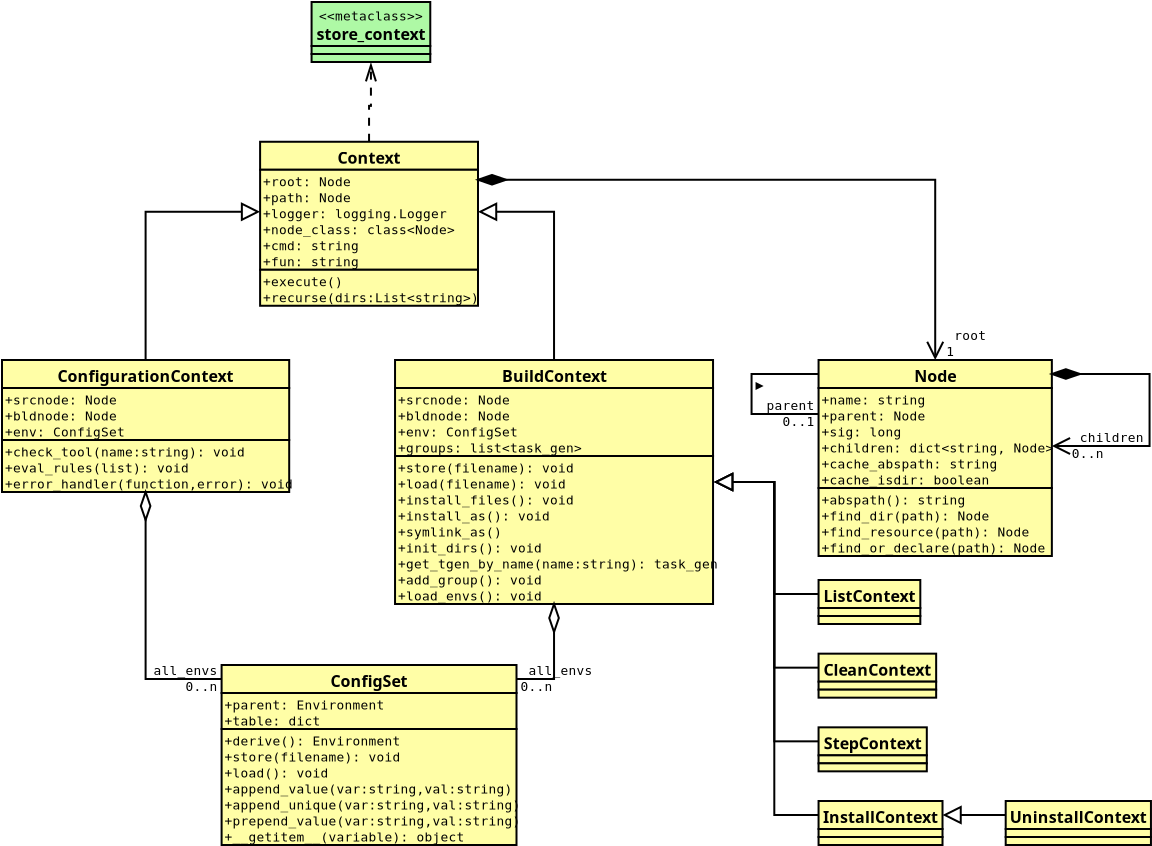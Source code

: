 <?xml version="1.0" encoding="UTF-8"?>
<dia:diagram xmlns:dia="http://www.lysator.liu.se/~alla/dia/">
  <dia:layer name="Fondo" visible="true" active="true">
	<dia:object type="UML - Class" version="0" id="O0">
	  <dia:attribute name="obj_pos">
		<dia:point val="26.652,15"/>
	  </dia:attribute>
	  <dia:attribute name="obj_bb">
		<dia:rectangle val="26.602,14.95;42.602,27.25"/>
	  </dia:attribute>
	  <dia:attribute name="elem_corner">
		<dia:point val="26.652,15"/>
	  </dia:attribute>
	  <dia:attribute name="elem_width">
		<dia:real val="15.9"/>
	  </dia:attribute>
	  <dia:attribute name="elem_height">
		<dia:real val="12.2"/>
	  </dia:attribute>
	  <dia:attribute name="name">
		<dia:string>#BuildContext#</dia:string>
	  </dia:attribute>
	  <dia:attribute name="stereotype">
		<dia:string>##</dia:string>
	  </dia:attribute>
	  <dia:attribute name="comment">
		<dia:string>##</dia:string>
	  </dia:attribute>
	  <dia:attribute name="abstract">
		<dia:boolean val="false"/>
	  </dia:attribute>
	  <dia:attribute name="suppress_attributes">
		<dia:boolean val="false"/>
	  </dia:attribute>
	  <dia:attribute name="suppress_operations">
		<dia:boolean val="false"/>
	  </dia:attribute>
	  <dia:attribute name="visible_attributes">
		<dia:boolean val="true"/>
	  </dia:attribute>
	  <dia:attribute name="visible_operations">
		<dia:boolean val="true"/>
	  </dia:attribute>
	  <dia:attribute name="visible_comments">
		<dia:boolean val="false"/>
	  </dia:attribute>
	  <dia:attribute name="wrap_operations">
		<dia:boolean val="true"/>
	  </dia:attribute>
	  <dia:attribute name="wrap_after_char">
		<dia:int val="40"/>
	  </dia:attribute>
	  <dia:attribute name="comment_line_length">
		<dia:int val="17"/>
	  </dia:attribute>
	  <dia:attribute name="comment_tagging">
		<dia:boolean val="false"/>
	  </dia:attribute>
	  <dia:attribute name="line_width">
		<dia:real val="0.1"/>
	  </dia:attribute>
	  <dia:attribute name="line_color">
		<dia:color val="#000000"/>
	  </dia:attribute>
	  <dia:attribute name="fill_color">
		<dia:color val="#fffea6"/>
	  </dia:attribute>
	  <dia:attribute name="text_color">
		<dia:color val="#000000"/>
	  </dia:attribute>
	  <dia:attribute name="normal_font">
		<dia:font family="monospace" style="0" name="Courier"/>
	  </dia:attribute>
	  <dia:attribute name="abstract_font">
		<dia:font family="monospace" style="88" name="Courier-BoldOblique"/>
	  </dia:attribute>
	  <dia:attribute name="polymorphic_font">
		<dia:font family="monospace" style="8" name="Courier-Oblique"/>
	  </dia:attribute>
	  <dia:attribute name="classname_font">
		<dia:font family="sans" style="80" name="Helvetica-Bold"/>
	  </dia:attribute>
	  <dia:attribute name="abstract_classname_font">
		<dia:font family="sans" style="88" name="Helvetica-BoldOblique"/>
	  </dia:attribute>
	  <dia:attribute name="comment_font">
		<dia:font family="sans" style="8" name="Helvetica-Oblique"/>
	  </dia:attribute>
	  <dia:attribute name="normal_font_height">
		<dia:real val="0.8"/>
	  </dia:attribute>
	  <dia:attribute name="polymorphic_font_height">
		<dia:real val="0.8"/>
	  </dia:attribute>
	  <dia:attribute name="abstract_font_height">
		<dia:real val="0.8"/>
	  </dia:attribute>
	  <dia:attribute name="classname_font_height">
		<dia:real val="1"/>
	  </dia:attribute>
	  <dia:attribute name="abstract_classname_font_height">
		<dia:real val="1"/>
	  </dia:attribute>
	  <dia:attribute name="comment_font_height">
		<dia:real val="0.7"/>
	  </dia:attribute>
	  <dia:attribute name="attributes">
		<dia:composite type="umlattribute">
		  <dia:attribute name="name">
			<dia:string>#srcnode#</dia:string>
		  </dia:attribute>
		  <dia:attribute name="type">
			<dia:string>#Node#</dia:string>
		  </dia:attribute>
		  <dia:attribute name="value">
			<dia:string>##</dia:string>
		  </dia:attribute>
		  <dia:attribute name="comment">
			<dia:string>##</dia:string>
		  </dia:attribute>
		  <dia:attribute name="visibility">
			<dia:enum val="0"/>
		  </dia:attribute>
		  <dia:attribute name="abstract">
			<dia:boolean val="false"/>
		  </dia:attribute>
		  <dia:attribute name="class_scope">
			<dia:boolean val="false"/>
		  </dia:attribute>
		</dia:composite>
		<dia:composite type="umlattribute">
		  <dia:attribute name="name">
			<dia:string>#bldnode#</dia:string>
		  </dia:attribute>
		  <dia:attribute name="type">
			<dia:string>#Node#</dia:string>
		  </dia:attribute>
		  <dia:attribute name="value">
			<dia:string>##</dia:string>
		  </dia:attribute>
		  <dia:attribute name="comment">
			<dia:string>##</dia:string>
		  </dia:attribute>
		  <dia:attribute name="visibility">
			<dia:enum val="0"/>
		  </dia:attribute>
		  <dia:attribute name="abstract">
			<dia:boolean val="false"/>
		  </dia:attribute>
		  <dia:attribute name="class_scope">
			<dia:boolean val="false"/>
		  </dia:attribute>
		</dia:composite>
		<dia:composite type="umlattribute">
		  <dia:attribute name="name">
			<dia:string>#env#</dia:string>
		  </dia:attribute>
		  <dia:attribute name="type">
			<dia:string>#ConfigSet#</dia:string>
		  </dia:attribute>
		  <dia:attribute name="value">
			<dia:string>##</dia:string>
		  </dia:attribute>
		  <dia:attribute name="comment">
			<dia:string>##</dia:string>
		  </dia:attribute>
		  <dia:attribute name="visibility">
			<dia:enum val="0"/>
		  </dia:attribute>
		  <dia:attribute name="abstract">
			<dia:boolean val="false"/>
		  </dia:attribute>
		  <dia:attribute name="class_scope">
			<dia:boolean val="false"/>
		  </dia:attribute>
		</dia:composite>
		<dia:composite type="umlattribute">
		  <dia:attribute name="name">
			<dia:string>#groups#</dia:string>
		  </dia:attribute>
		  <dia:attribute name="type">
			<dia:string>#list&lt;task_gen&gt;#</dia:string>
		  </dia:attribute>
		  <dia:attribute name="value">
			<dia:string>##</dia:string>
		  </dia:attribute>
		  <dia:attribute name="comment">
			<dia:string>##</dia:string>
		  </dia:attribute>
		  <dia:attribute name="visibility">
			<dia:enum val="0"/>
		  </dia:attribute>
		  <dia:attribute name="abstract">
			<dia:boolean val="false"/>
		  </dia:attribute>
		  <dia:attribute name="class_scope">
			<dia:boolean val="false"/>
		  </dia:attribute>
		</dia:composite>
	  </dia:attribute>
	  <dia:attribute name="operations">
		<dia:composite type="umloperation">
		  <dia:attribute name="name">
			<dia:string>#store#</dia:string>
		  </dia:attribute>
		  <dia:attribute name="stereotype">
			<dia:string>##</dia:string>
		  </dia:attribute>
		  <dia:attribute name="type">
			<dia:string>#void#</dia:string>
		  </dia:attribute>
		  <dia:attribute name="visibility">
			<dia:enum val="0"/>
		  </dia:attribute>
		  <dia:attribute name="comment">
			<dia:string>##</dia:string>
		  </dia:attribute>
		  <dia:attribute name="abstract">
			<dia:boolean val="false"/>
		  </dia:attribute>
		  <dia:attribute name="inheritance_type">
			<dia:enum val="2"/>
		  </dia:attribute>
		  <dia:attribute name="query">
			<dia:boolean val="false"/>
		  </dia:attribute>
		  <dia:attribute name="class_scope">
			<dia:boolean val="false"/>
		  </dia:attribute>
		  <dia:attribute name="parameters">
			<dia:composite type="umlparameter">
			  <dia:attribute name="name">
				<dia:string>#filename#</dia:string>
			  </dia:attribute>
			  <dia:attribute name="type">
				<dia:string>##</dia:string>
			  </dia:attribute>
			  <dia:attribute name="value">
				<dia:string>##</dia:string>
			  </dia:attribute>
			  <dia:attribute name="comment">
				<dia:string>##</dia:string>
			  </dia:attribute>
			  <dia:attribute name="kind">
				<dia:enum val="0"/>
			  </dia:attribute>
			</dia:composite>
		  </dia:attribute>
		</dia:composite>
		<dia:composite type="umloperation">
		  <dia:attribute name="name">
			<dia:string>#load#</dia:string>
		  </dia:attribute>
		  <dia:attribute name="stereotype">
			<dia:string>##</dia:string>
		  </dia:attribute>
		  <dia:attribute name="type">
			<dia:string>#void#</dia:string>
		  </dia:attribute>
		  <dia:attribute name="visibility">
			<dia:enum val="0"/>
		  </dia:attribute>
		  <dia:attribute name="comment">
			<dia:string>##</dia:string>
		  </dia:attribute>
		  <dia:attribute name="abstract">
			<dia:boolean val="false"/>
		  </dia:attribute>
		  <dia:attribute name="inheritance_type">
			<dia:enum val="2"/>
		  </dia:attribute>
		  <dia:attribute name="query">
			<dia:boolean val="false"/>
		  </dia:attribute>
		  <dia:attribute name="class_scope">
			<dia:boolean val="false"/>
		  </dia:attribute>
		  <dia:attribute name="parameters">
			<dia:composite type="umlparameter">
			  <dia:attribute name="name">
				<dia:string>#filename#</dia:string>
			  </dia:attribute>
			  <dia:attribute name="type">
				<dia:string>##</dia:string>
			  </dia:attribute>
			  <dia:attribute name="value">
				<dia:string>##</dia:string>
			  </dia:attribute>
			  <dia:attribute name="comment">
				<dia:string>##</dia:string>
			  </dia:attribute>
			  <dia:attribute name="kind">
				<dia:enum val="0"/>
			  </dia:attribute>
			</dia:composite>
		  </dia:attribute>
		</dia:composite>
		<dia:composite type="umloperation">
		  <dia:attribute name="name">
			<dia:string>#install_files#</dia:string>
		  </dia:attribute>
		  <dia:attribute name="stereotype">
			<dia:string>##</dia:string>
		  </dia:attribute>
		  <dia:attribute name="type">
			<dia:string>#void#</dia:string>
		  </dia:attribute>
		  <dia:attribute name="visibility">
			<dia:enum val="0"/>
		  </dia:attribute>
		  <dia:attribute name="comment">
			<dia:string>##</dia:string>
		  </dia:attribute>
		  <dia:attribute name="abstract">
			<dia:boolean val="false"/>
		  </dia:attribute>
		  <dia:attribute name="inheritance_type">
			<dia:enum val="2"/>
		  </dia:attribute>
		  <dia:attribute name="query">
			<dia:boolean val="false"/>
		  </dia:attribute>
		  <dia:attribute name="class_scope">
			<dia:boolean val="false"/>
		  </dia:attribute>
		  <dia:attribute name="parameters"/>
		</dia:composite>
		<dia:composite type="umloperation">
		  <dia:attribute name="name">
			<dia:string>#install_as#</dia:string>
		  </dia:attribute>
		  <dia:attribute name="stereotype">
			<dia:string>##</dia:string>
		  </dia:attribute>
		  <dia:attribute name="type">
			<dia:string>#void#</dia:string>
		  </dia:attribute>
		  <dia:attribute name="visibility">
			<dia:enum val="0"/>
		  </dia:attribute>
		  <dia:attribute name="comment">
			<dia:string>##</dia:string>
		  </dia:attribute>
		  <dia:attribute name="abstract">
			<dia:boolean val="false"/>
		  </dia:attribute>
		  <dia:attribute name="inheritance_type">
			<dia:enum val="2"/>
		  </dia:attribute>
		  <dia:attribute name="query">
			<dia:boolean val="false"/>
		  </dia:attribute>
		  <dia:attribute name="class_scope">
			<dia:boolean val="false"/>
		  </dia:attribute>
		  <dia:attribute name="parameters"/>
		</dia:composite>
		<dia:composite type="umloperation">
		  <dia:attribute name="name">
			<dia:string>#symlink_as#</dia:string>
		  </dia:attribute>
		  <dia:attribute name="stereotype">
			<dia:string>##</dia:string>
		  </dia:attribute>
		  <dia:attribute name="type">
			<dia:string>##</dia:string>
		  </dia:attribute>
		  <dia:attribute name="visibility">
			<dia:enum val="0"/>
		  </dia:attribute>
		  <dia:attribute name="comment">
			<dia:string>##</dia:string>
		  </dia:attribute>
		  <dia:attribute name="abstract">
			<dia:boolean val="false"/>
		  </dia:attribute>
		  <dia:attribute name="inheritance_type">
			<dia:enum val="2"/>
		  </dia:attribute>
		  <dia:attribute name="query">
			<dia:boolean val="false"/>
		  </dia:attribute>
		  <dia:attribute name="class_scope">
			<dia:boolean val="false"/>
		  </dia:attribute>
		  <dia:attribute name="parameters"/>
		</dia:composite>
		<dia:composite type="umloperation">
		  <dia:attribute name="name">
			<dia:string>#init_dirs#</dia:string>
		  </dia:attribute>
		  <dia:attribute name="stereotype">
			<dia:string>##</dia:string>
		  </dia:attribute>
		  <dia:attribute name="type">
			<dia:string>#void#</dia:string>
		  </dia:attribute>
		  <dia:attribute name="visibility">
			<dia:enum val="0"/>
		  </dia:attribute>
		  <dia:attribute name="comment">
			<dia:string>##</dia:string>
		  </dia:attribute>
		  <dia:attribute name="abstract">
			<dia:boolean val="false"/>
		  </dia:attribute>
		  <dia:attribute name="inheritance_type">
			<dia:enum val="2"/>
		  </dia:attribute>
		  <dia:attribute name="query">
			<dia:boolean val="false"/>
		  </dia:attribute>
		  <dia:attribute name="class_scope">
			<dia:boolean val="false"/>
		  </dia:attribute>
		  <dia:attribute name="parameters"/>
		</dia:composite>
		<dia:composite type="umloperation">
		  <dia:attribute name="name">
			<dia:string>#get_tgen_by_name#</dia:string>
		  </dia:attribute>
		  <dia:attribute name="stereotype">
			<dia:string>##</dia:string>
		  </dia:attribute>
		  <dia:attribute name="type">
			<dia:string>#task_gen#</dia:string>
		  </dia:attribute>
		  <dia:attribute name="visibility">
			<dia:enum val="0"/>
		  </dia:attribute>
		  <dia:attribute name="comment">
			<dia:string>##</dia:string>
		  </dia:attribute>
		  <dia:attribute name="abstract">
			<dia:boolean val="false"/>
		  </dia:attribute>
		  <dia:attribute name="inheritance_type">
			<dia:enum val="2"/>
		  </dia:attribute>
		  <dia:attribute name="query">
			<dia:boolean val="false"/>
		  </dia:attribute>
		  <dia:attribute name="class_scope">
			<dia:boolean val="false"/>
		  </dia:attribute>
		  <dia:attribute name="parameters">
			<dia:composite type="umlparameter">
			  <dia:attribute name="name">
				<dia:string>#name#</dia:string>
			  </dia:attribute>
			  <dia:attribute name="type">
				<dia:string>#string#</dia:string>
			  </dia:attribute>
			  <dia:attribute name="value">
				<dia:string>##</dia:string>
			  </dia:attribute>
			  <dia:attribute name="comment">
				<dia:string>##</dia:string>
			  </dia:attribute>
			  <dia:attribute name="kind">
				<dia:enum val="0"/>
			  </dia:attribute>
			</dia:composite>
		  </dia:attribute>
		</dia:composite>
		<dia:composite type="umloperation">
		  <dia:attribute name="name">
			<dia:string>#add_group#</dia:string>
		  </dia:attribute>
		  <dia:attribute name="stereotype">
			<dia:string>##</dia:string>
		  </dia:attribute>
		  <dia:attribute name="type">
			<dia:string>#void#</dia:string>
		  </dia:attribute>
		  <dia:attribute name="visibility">
			<dia:enum val="0"/>
		  </dia:attribute>
		  <dia:attribute name="comment">
			<dia:string>##</dia:string>
		  </dia:attribute>
		  <dia:attribute name="abstract">
			<dia:boolean val="false"/>
		  </dia:attribute>
		  <dia:attribute name="inheritance_type">
			<dia:enum val="2"/>
		  </dia:attribute>
		  <dia:attribute name="query">
			<dia:boolean val="false"/>
		  </dia:attribute>
		  <dia:attribute name="class_scope">
			<dia:boolean val="false"/>
		  </dia:attribute>
		  <dia:attribute name="parameters"/>
		</dia:composite>
		<dia:composite type="umloperation">
		  <dia:attribute name="name">
			<dia:string>#load_envs#</dia:string>
		  </dia:attribute>
		  <dia:attribute name="stereotype">
			<dia:string>##</dia:string>
		  </dia:attribute>
		  <dia:attribute name="type">
			<dia:string>#void#</dia:string>
		  </dia:attribute>
		  <dia:attribute name="visibility">
			<dia:enum val="0"/>
		  </dia:attribute>
		  <dia:attribute name="comment">
			<dia:string>##</dia:string>
		  </dia:attribute>
		  <dia:attribute name="abstract">
			<dia:boolean val="false"/>
		  </dia:attribute>
		  <dia:attribute name="inheritance_type">
			<dia:enum val="2"/>
		  </dia:attribute>
		  <dia:attribute name="query">
			<dia:boolean val="false"/>
		  </dia:attribute>
		  <dia:attribute name="class_scope">
			<dia:boolean val="false"/>
		  </dia:attribute>
		  <dia:attribute name="parameters"/>
		</dia:composite>
	  </dia:attribute>
	  <dia:attribute name="template">
		<dia:boolean val="false"/>
	  </dia:attribute>
	  <dia:attribute name="templates"/>
	</dia:object>
	<dia:object type="UML - Class" version="0" id="O1">
	  <dia:attribute name="obj_pos">
		<dia:point val="47.828,15"/>
	  </dia:attribute>
	  <dia:attribute name="obj_bb">
		<dia:rectangle val="47.778,14.95;59.543,24.85"/>
	  </dia:attribute>
	  <dia:attribute name="elem_corner">
		<dia:point val="47.828,15"/>
	  </dia:attribute>
	  <dia:attribute name="elem_width">
		<dia:real val="11.665"/>
	  </dia:attribute>
	  <dia:attribute name="elem_height">
		<dia:real val="9.8"/>
	  </dia:attribute>
	  <dia:attribute name="name">
		<dia:string>#Node#</dia:string>
	  </dia:attribute>
	  <dia:attribute name="stereotype">
		<dia:string>##</dia:string>
	  </dia:attribute>
	  <dia:attribute name="comment">
		<dia:string>##</dia:string>
	  </dia:attribute>
	  <dia:attribute name="abstract">
		<dia:boolean val="false"/>
	  </dia:attribute>
	  <dia:attribute name="suppress_attributes">
		<dia:boolean val="false"/>
	  </dia:attribute>
	  <dia:attribute name="suppress_operations">
		<dia:boolean val="false"/>
	  </dia:attribute>
	  <dia:attribute name="visible_attributes">
		<dia:boolean val="true"/>
	  </dia:attribute>
	  <dia:attribute name="visible_operations">
		<dia:boolean val="true"/>
	  </dia:attribute>
	  <dia:attribute name="visible_comments">
		<dia:boolean val="false"/>
	  </dia:attribute>
	  <dia:attribute name="wrap_operations">
		<dia:boolean val="true"/>
	  </dia:attribute>
	  <dia:attribute name="wrap_after_char">
		<dia:int val="40"/>
	  </dia:attribute>
	  <dia:attribute name="comment_line_length">
		<dia:int val="17"/>
	  </dia:attribute>
	  <dia:attribute name="comment_tagging">
		<dia:boolean val="false"/>
	  </dia:attribute>
	  <dia:attribute name="line_width">
		<dia:real val="0.1"/>
	  </dia:attribute>
	  <dia:attribute name="line_color">
		<dia:color val="#000000"/>
	  </dia:attribute>
	  <dia:attribute name="fill_color">
		<dia:color val="#fffea6"/>
	  </dia:attribute>
	  <dia:attribute name="text_color">
		<dia:color val="#000000"/>
	  </dia:attribute>
	  <dia:attribute name="normal_font">
		<dia:font family="monospace" style="0" name="Courier"/>
	  </dia:attribute>
	  <dia:attribute name="abstract_font">
		<dia:font family="monospace" style="88" name="Courier-BoldOblique"/>
	  </dia:attribute>
	  <dia:attribute name="polymorphic_font">
		<dia:font family="monospace" style="8" name="Courier-Oblique"/>
	  </dia:attribute>
	  <dia:attribute name="classname_font">
		<dia:font family="sans" style="80" name="Helvetica-Bold"/>
	  </dia:attribute>
	  <dia:attribute name="abstract_classname_font">
		<dia:font family="sans" style="88" name="Helvetica-BoldOblique"/>
	  </dia:attribute>
	  <dia:attribute name="comment_font">
		<dia:font family="sans" style="8" name="Helvetica-Oblique"/>
	  </dia:attribute>
	  <dia:attribute name="normal_font_height">
		<dia:real val="0.8"/>
	  </dia:attribute>
	  <dia:attribute name="polymorphic_font_height">
		<dia:real val="0.8"/>
	  </dia:attribute>
	  <dia:attribute name="abstract_font_height">
		<dia:real val="0.8"/>
	  </dia:attribute>
	  <dia:attribute name="classname_font_height">
		<dia:real val="1"/>
	  </dia:attribute>
	  <dia:attribute name="abstract_classname_font_height">
		<dia:real val="1"/>
	  </dia:attribute>
	  <dia:attribute name="comment_font_height">
		<dia:real val="0.7"/>
	  </dia:attribute>
	  <dia:attribute name="attributes">
		<dia:composite type="umlattribute">
		  <dia:attribute name="name">
			<dia:string>#name#</dia:string>
		  </dia:attribute>
		  <dia:attribute name="type">
			<dia:string>#string#</dia:string>
		  </dia:attribute>
		  <dia:attribute name="value">
			<dia:string>##</dia:string>
		  </dia:attribute>
		  <dia:attribute name="comment">
			<dia:string>##</dia:string>
		  </dia:attribute>
		  <dia:attribute name="visibility">
			<dia:enum val="0"/>
		  </dia:attribute>
		  <dia:attribute name="abstract">
			<dia:boolean val="false"/>
		  </dia:attribute>
		  <dia:attribute name="class_scope">
			<dia:boolean val="false"/>
		  </dia:attribute>
		</dia:composite>
		<dia:composite type="umlattribute">
		  <dia:attribute name="name">
			<dia:string>#parent#</dia:string>
		  </dia:attribute>
		  <dia:attribute name="type">
			<dia:string>#Node#</dia:string>
		  </dia:attribute>
		  <dia:attribute name="value">
			<dia:string>##</dia:string>
		  </dia:attribute>
		  <dia:attribute name="comment">
			<dia:string>##</dia:string>
		  </dia:attribute>
		  <dia:attribute name="visibility">
			<dia:enum val="0"/>
		  </dia:attribute>
		  <dia:attribute name="abstract">
			<dia:boolean val="false"/>
		  </dia:attribute>
		  <dia:attribute name="class_scope">
			<dia:boolean val="false"/>
		  </dia:attribute>
		</dia:composite>
		<dia:composite type="umlattribute">
		  <dia:attribute name="name">
			<dia:string>#sig#</dia:string>
		  </dia:attribute>
		  <dia:attribute name="type">
			<dia:string>#long#</dia:string>
		  </dia:attribute>
		  <dia:attribute name="value">
			<dia:string>##</dia:string>
		  </dia:attribute>
		  <dia:attribute name="comment">
			<dia:string>##</dia:string>
		  </dia:attribute>
		  <dia:attribute name="visibility">
			<dia:enum val="0"/>
		  </dia:attribute>
		  <dia:attribute name="abstract">
			<dia:boolean val="false"/>
		  </dia:attribute>
		  <dia:attribute name="class_scope">
			<dia:boolean val="false"/>
		  </dia:attribute>
		</dia:composite>
		<dia:composite type="umlattribute">
		  <dia:attribute name="name">
			<dia:string>#children#</dia:string>
		  </dia:attribute>
		  <dia:attribute name="type">
			<dia:string>#dict&lt;string, Node&gt;#</dia:string>
		  </dia:attribute>
		  <dia:attribute name="value">
			<dia:string>##</dia:string>
		  </dia:attribute>
		  <dia:attribute name="comment">
			<dia:string>##</dia:string>
		  </dia:attribute>
		  <dia:attribute name="visibility">
			<dia:enum val="0"/>
		  </dia:attribute>
		  <dia:attribute name="abstract">
			<dia:boolean val="false"/>
		  </dia:attribute>
		  <dia:attribute name="class_scope">
			<dia:boolean val="false"/>
		  </dia:attribute>
		</dia:composite>
		<dia:composite type="umlattribute">
		  <dia:attribute name="name">
			<dia:string>#cache_abspath#</dia:string>
		  </dia:attribute>
		  <dia:attribute name="type">
			<dia:string>#string#</dia:string>
		  </dia:attribute>
		  <dia:attribute name="value">
			<dia:string>##</dia:string>
		  </dia:attribute>
		  <dia:attribute name="comment">
			<dia:string>##</dia:string>
		  </dia:attribute>
		  <dia:attribute name="visibility">
			<dia:enum val="0"/>
		  </dia:attribute>
		  <dia:attribute name="abstract">
			<dia:boolean val="false"/>
		  </dia:attribute>
		  <dia:attribute name="class_scope">
			<dia:boolean val="false"/>
		  </dia:attribute>
		</dia:composite>
		<dia:composite type="umlattribute">
		  <dia:attribute name="name">
			<dia:string>#cache_isdir#</dia:string>
		  </dia:attribute>
		  <dia:attribute name="type">
			<dia:string>#boolean#</dia:string>
		  </dia:attribute>
		  <dia:attribute name="value">
			<dia:string>##</dia:string>
		  </dia:attribute>
		  <dia:attribute name="comment">
			<dia:string>##</dia:string>
		  </dia:attribute>
		  <dia:attribute name="visibility">
			<dia:enum val="0"/>
		  </dia:attribute>
		  <dia:attribute name="abstract">
			<dia:boolean val="false"/>
		  </dia:attribute>
		  <dia:attribute name="class_scope">
			<dia:boolean val="false"/>
		  </dia:attribute>
		</dia:composite>
	  </dia:attribute>
	  <dia:attribute name="operations">
		<dia:composite type="umloperation">
		  <dia:attribute name="name">
			<dia:string>#abspath#</dia:string>
		  </dia:attribute>
		  <dia:attribute name="stereotype">
			<dia:string>##</dia:string>
		  </dia:attribute>
		  <dia:attribute name="type">
			<dia:string>#string#</dia:string>
		  </dia:attribute>
		  <dia:attribute name="visibility">
			<dia:enum val="0"/>
		  </dia:attribute>
		  <dia:attribute name="comment">
			<dia:string>##</dia:string>
		  </dia:attribute>
		  <dia:attribute name="abstract">
			<dia:boolean val="false"/>
		  </dia:attribute>
		  <dia:attribute name="inheritance_type">
			<dia:enum val="2"/>
		  </dia:attribute>
		  <dia:attribute name="query">
			<dia:boolean val="false"/>
		  </dia:attribute>
		  <dia:attribute name="class_scope">
			<dia:boolean val="false"/>
		  </dia:attribute>
		  <dia:attribute name="parameters"/>
		</dia:composite>
		<dia:composite type="umloperation">
		  <dia:attribute name="name">
			<dia:string>#find_dir#</dia:string>
		  </dia:attribute>
		  <dia:attribute name="stereotype">
			<dia:string>##</dia:string>
		  </dia:attribute>
		  <dia:attribute name="type">
			<dia:string>#Node#</dia:string>
		  </dia:attribute>
		  <dia:attribute name="visibility">
			<dia:enum val="0"/>
		  </dia:attribute>
		  <dia:attribute name="comment">
			<dia:string>##</dia:string>
		  </dia:attribute>
		  <dia:attribute name="abstract">
			<dia:boolean val="false"/>
		  </dia:attribute>
		  <dia:attribute name="inheritance_type">
			<dia:enum val="2"/>
		  </dia:attribute>
		  <dia:attribute name="query">
			<dia:boolean val="false"/>
		  </dia:attribute>
		  <dia:attribute name="class_scope">
			<dia:boolean val="false"/>
		  </dia:attribute>
		  <dia:attribute name="parameters">
			<dia:composite type="umlparameter">
			  <dia:attribute name="name">
				<dia:string>#path#</dia:string>
			  </dia:attribute>
			  <dia:attribute name="type">
				<dia:string>##</dia:string>
			  </dia:attribute>
			  <dia:attribute name="value">
				<dia:string>##</dia:string>
			  </dia:attribute>
			  <dia:attribute name="comment">
				<dia:string>##</dia:string>
			  </dia:attribute>
			  <dia:attribute name="kind">
				<dia:enum val="0"/>
			  </dia:attribute>
			</dia:composite>
		  </dia:attribute>
		</dia:composite>
		<dia:composite type="umloperation">
		  <dia:attribute name="name">
			<dia:string>#find_resource#</dia:string>
		  </dia:attribute>
		  <dia:attribute name="stereotype">
			<dia:string>##</dia:string>
		  </dia:attribute>
		  <dia:attribute name="type">
			<dia:string>#Node#</dia:string>
		  </dia:attribute>
		  <dia:attribute name="visibility">
			<dia:enum val="0"/>
		  </dia:attribute>
		  <dia:attribute name="comment">
			<dia:string>##</dia:string>
		  </dia:attribute>
		  <dia:attribute name="abstract">
			<dia:boolean val="false"/>
		  </dia:attribute>
		  <dia:attribute name="inheritance_type">
			<dia:enum val="2"/>
		  </dia:attribute>
		  <dia:attribute name="query">
			<dia:boolean val="false"/>
		  </dia:attribute>
		  <dia:attribute name="class_scope">
			<dia:boolean val="false"/>
		  </dia:attribute>
		  <dia:attribute name="parameters">
			<dia:composite type="umlparameter">
			  <dia:attribute name="name">
				<dia:string>#path#</dia:string>
			  </dia:attribute>
			  <dia:attribute name="type">
				<dia:string>##</dia:string>
			  </dia:attribute>
			  <dia:attribute name="value">
				<dia:string>##</dia:string>
			  </dia:attribute>
			  <dia:attribute name="comment">
				<dia:string>##</dia:string>
			  </dia:attribute>
			  <dia:attribute name="kind">
				<dia:enum val="0"/>
			  </dia:attribute>
			</dia:composite>
		  </dia:attribute>
		</dia:composite>
		<dia:composite type="umloperation">
		  <dia:attribute name="name">
			<dia:string>#find_or_declare#</dia:string>
		  </dia:attribute>
		  <dia:attribute name="stereotype">
			<dia:string>##</dia:string>
		  </dia:attribute>
		  <dia:attribute name="type">
			<dia:string>#Node#</dia:string>
		  </dia:attribute>
		  <dia:attribute name="visibility">
			<dia:enum val="0"/>
		  </dia:attribute>
		  <dia:attribute name="comment">
			<dia:string>##</dia:string>
		  </dia:attribute>
		  <dia:attribute name="abstract">
			<dia:boolean val="false"/>
		  </dia:attribute>
		  <dia:attribute name="inheritance_type">
			<dia:enum val="2"/>
		  </dia:attribute>
		  <dia:attribute name="query">
			<dia:boolean val="false"/>
		  </dia:attribute>
		  <dia:attribute name="class_scope">
			<dia:boolean val="false"/>
		  </dia:attribute>
		  <dia:attribute name="parameters">
			<dia:composite type="umlparameter">
			  <dia:attribute name="name">
				<dia:string>#path#</dia:string>
			  </dia:attribute>
			  <dia:attribute name="type">
				<dia:string>##</dia:string>
			  </dia:attribute>
			  <dia:attribute name="value">
				<dia:string>##</dia:string>
			  </dia:attribute>
			  <dia:attribute name="comment">
				<dia:string>##</dia:string>
			  </dia:attribute>
			  <dia:attribute name="kind">
				<dia:enum val="0"/>
			  </dia:attribute>
			</dia:composite>
		  </dia:attribute>
		</dia:composite>
	  </dia:attribute>
	  <dia:attribute name="template">
		<dia:boolean val="false"/>
	  </dia:attribute>
	  <dia:attribute name="templates"/>
	</dia:object>
	<dia:object type="UML - Class" version="0" id="O2">
	  <dia:attribute name="obj_pos">
		<dia:point val="17.98,30.25"/>
	  </dia:attribute>
	  <dia:attribute name="obj_bb">
		<dia:rectangle val="17.93,30.2;32.775,39.3"/>
	  </dia:attribute>
	  <dia:attribute name="elem_corner">
		<dia:point val="17.98,30.25"/>
	  </dia:attribute>
	  <dia:attribute name="elem_width">
		<dia:real val="14.745"/>
	  </dia:attribute>
	  <dia:attribute name="elem_height">
		<dia:real val="9"/>
	  </dia:attribute>
	  <dia:attribute name="name">
		<dia:string>#ConfigSet#</dia:string>
	  </dia:attribute>
	  <dia:attribute name="stereotype">
		<dia:string>##</dia:string>
	  </dia:attribute>
	  <dia:attribute name="comment">
		<dia:string>##</dia:string>
	  </dia:attribute>
	  <dia:attribute name="abstract">
		<dia:boolean val="false"/>
	  </dia:attribute>
	  <dia:attribute name="suppress_attributes">
		<dia:boolean val="false"/>
	  </dia:attribute>
	  <dia:attribute name="suppress_operations">
		<dia:boolean val="false"/>
	  </dia:attribute>
	  <dia:attribute name="visible_attributes">
		<dia:boolean val="true"/>
	  </dia:attribute>
	  <dia:attribute name="visible_operations">
		<dia:boolean val="true"/>
	  </dia:attribute>
	  <dia:attribute name="visible_comments">
		<dia:boolean val="false"/>
	  </dia:attribute>
	  <dia:attribute name="wrap_operations">
		<dia:boolean val="true"/>
	  </dia:attribute>
	  <dia:attribute name="wrap_after_char">
		<dia:int val="40"/>
	  </dia:attribute>
	  <dia:attribute name="comment_line_length">
		<dia:int val="17"/>
	  </dia:attribute>
	  <dia:attribute name="comment_tagging">
		<dia:boolean val="false"/>
	  </dia:attribute>
	  <dia:attribute name="line_width">
		<dia:real val="0.1"/>
	  </dia:attribute>
	  <dia:attribute name="line_color">
		<dia:color val="#000000"/>
	  </dia:attribute>
	  <dia:attribute name="fill_color">
		<dia:color val="#fffea6"/>
	  </dia:attribute>
	  <dia:attribute name="text_color">
		<dia:color val="#000000"/>
	  </dia:attribute>
	  <dia:attribute name="normal_font">
		<dia:font family="monospace" style="0" name="Courier"/>
	  </dia:attribute>
	  <dia:attribute name="abstract_font">
		<dia:font family="monospace" style="88" name="Courier-BoldOblique"/>
	  </dia:attribute>
	  <dia:attribute name="polymorphic_font">
		<dia:font family="monospace" style="8" name="Courier-Oblique"/>
	  </dia:attribute>
	  <dia:attribute name="classname_font">
		<dia:font family="sans" style="80" name="Helvetica-Bold"/>
	  </dia:attribute>
	  <dia:attribute name="abstract_classname_font">
		<dia:font family="sans" style="88" name="Helvetica-BoldOblique"/>
	  </dia:attribute>
	  <dia:attribute name="comment_font">
		<dia:font family="sans" style="8" name="Helvetica-Oblique"/>
	  </dia:attribute>
	  <dia:attribute name="normal_font_height">
		<dia:real val="0.8"/>
	  </dia:attribute>
	  <dia:attribute name="polymorphic_font_height">
		<dia:real val="0.8"/>
	  </dia:attribute>
	  <dia:attribute name="abstract_font_height">
		<dia:real val="0.8"/>
	  </dia:attribute>
	  <dia:attribute name="classname_font_height">
		<dia:real val="1"/>
	  </dia:attribute>
	  <dia:attribute name="abstract_classname_font_height">
		<dia:real val="1"/>
	  </dia:attribute>
	  <dia:attribute name="comment_font_height">
		<dia:real val="0.7"/>
	  </dia:attribute>
	  <dia:attribute name="attributes">
		<dia:composite type="umlattribute">
		  <dia:attribute name="name">
			<dia:string>#parent#</dia:string>
		  </dia:attribute>
		  <dia:attribute name="type">
			<dia:string>#Environment#</dia:string>
		  </dia:attribute>
		  <dia:attribute name="value">
			<dia:string>##</dia:string>
		  </dia:attribute>
		  <dia:attribute name="comment">
			<dia:string>##</dia:string>
		  </dia:attribute>
		  <dia:attribute name="visibility">
			<dia:enum val="0"/>
		  </dia:attribute>
		  <dia:attribute name="abstract">
			<dia:boolean val="false"/>
		  </dia:attribute>
		  <dia:attribute name="class_scope">
			<dia:boolean val="false"/>
		  </dia:attribute>
		</dia:composite>
		<dia:composite type="umlattribute">
		  <dia:attribute name="name">
			<dia:string>#table#</dia:string>
		  </dia:attribute>
		  <dia:attribute name="type">
			<dia:string>#dict#</dia:string>
		  </dia:attribute>
		  <dia:attribute name="value">
			<dia:string>##</dia:string>
		  </dia:attribute>
		  <dia:attribute name="comment">
			<dia:string>##</dia:string>
		  </dia:attribute>
		  <dia:attribute name="visibility">
			<dia:enum val="0"/>
		  </dia:attribute>
		  <dia:attribute name="abstract">
			<dia:boolean val="false"/>
		  </dia:attribute>
		  <dia:attribute name="class_scope">
			<dia:boolean val="false"/>
		  </dia:attribute>
		</dia:composite>
	  </dia:attribute>
	  <dia:attribute name="operations">
		<dia:composite type="umloperation">
		  <dia:attribute name="name">
			<dia:string>#derive#</dia:string>
		  </dia:attribute>
		  <dia:attribute name="stereotype">
			<dia:string>##</dia:string>
		  </dia:attribute>
		  <dia:attribute name="type">
			<dia:string>#Environment#</dia:string>
		  </dia:attribute>
		  <dia:attribute name="visibility">
			<dia:enum val="0"/>
		  </dia:attribute>
		  <dia:attribute name="comment">
			<dia:string>##</dia:string>
		  </dia:attribute>
		  <dia:attribute name="abstract">
			<dia:boolean val="false"/>
		  </dia:attribute>
		  <dia:attribute name="inheritance_type">
			<dia:enum val="2"/>
		  </dia:attribute>
		  <dia:attribute name="query">
			<dia:boolean val="false"/>
		  </dia:attribute>
		  <dia:attribute name="class_scope">
			<dia:boolean val="false"/>
		  </dia:attribute>
		  <dia:attribute name="parameters"/>
		</dia:composite>
		<dia:composite type="umloperation">
		  <dia:attribute name="name">
			<dia:string>#store#</dia:string>
		  </dia:attribute>
		  <dia:attribute name="stereotype">
			<dia:string>##</dia:string>
		  </dia:attribute>
		  <dia:attribute name="type">
			<dia:string>#void#</dia:string>
		  </dia:attribute>
		  <dia:attribute name="visibility">
			<dia:enum val="0"/>
		  </dia:attribute>
		  <dia:attribute name="comment">
			<dia:string>##</dia:string>
		  </dia:attribute>
		  <dia:attribute name="abstract">
			<dia:boolean val="false"/>
		  </dia:attribute>
		  <dia:attribute name="inheritance_type">
			<dia:enum val="2"/>
		  </dia:attribute>
		  <dia:attribute name="query">
			<dia:boolean val="false"/>
		  </dia:attribute>
		  <dia:attribute name="class_scope">
			<dia:boolean val="false"/>
		  </dia:attribute>
		  <dia:attribute name="parameters">
			<dia:composite type="umlparameter">
			  <dia:attribute name="name">
				<dia:string>#filename#</dia:string>
			  </dia:attribute>
			  <dia:attribute name="type">
				<dia:string>##</dia:string>
			  </dia:attribute>
			  <dia:attribute name="value">
				<dia:string>##</dia:string>
			  </dia:attribute>
			  <dia:attribute name="comment">
				<dia:string>##</dia:string>
			  </dia:attribute>
			  <dia:attribute name="kind">
				<dia:enum val="0"/>
			  </dia:attribute>
			</dia:composite>
		  </dia:attribute>
		</dia:composite>
		<dia:composite type="umloperation">
		  <dia:attribute name="name">
			<dia:string>#load#</dia:string>
		  </dia:attribute>
		  <dia:attribute name="stereotype">
			<dia:string>##</dia:string>
		  </dia:attribute>
		  <dia:attribute name="type">
			<dia:string>#void#</dia:string>
		  </dia:attribute>
		  <dia:attribute name="visibility">
			<dia:enum val="0"/>
		  </dia:attribute>
		  <dia:attribute name="comment">
			<dia:string>##</dia:string>
		  </dia:attribute>
		  <dia:attribute name="abstract">
			<dia:boolean val="false"/>
		  </dia:attribute>
		  <dia:attribute name="inheritance_type">
			<dia:enum val="2"/>
		  </dia:attribute>
		  <dia:attribute name="query">
			<dia:boolean val="false"/>
		  </dia:attribute>
		  <dia:attribute name="class_scope">
			<dia:boolean val="false"/>
		  </dia:attribute>
		  <dia:attribute name="parameters"/>
		</dia:composite>
		<dia:composite type="umloperation">
		  <dia:attribute name="name">
			<dia:string>#append_value#</dia:string>
		  </dia:attribute>
		  <dia:attribute name="stereotype">
			<dia:string>##</dia:string>
		  </dia:attribute>
		  <dia:attribute name="type">
			<dia:string>##</dia:string>
		  </dia:attribute>
		  <dia:attribute name="visibility">
			<dia:enum val="0"/>
		  </dia:attribute>
		  <dia:attribute name="comment">
			<dia:string>##</dia:string>
		  </dia:attribute>
		  <dia:attribute name="abstract">
			<dia:boolean val="false"/>
		  </dia:attribute>
		  <dia:attribute name="inheritance_type">
			<dia:enum val="2"/>
		  </dia:attribute>
		  <dia:attribute name="query">
			<dia:boolean val="false"/>
		  </dia:attribute>
		  <dia:attribute name="class_scope">
			<dia:boolean val="false"/>
		  </dia:attribute>
		  <dia:attribute name="parameters">
			<dia:composite type="umlparameter">
			  <dia:attribute name="name">
				<dia:string>#var#</dia:string>
			  </dia:attribute>
			  <dia:attribute name="type">
				<dia:string>#string#</dia:string>
			  </dia:attribute>
			  <dia:attribute name="value">
				<dia:string>##</dia:string>
			  </dia:attribute>
			  <dia:attribute name="comment">
				<dia:string>##</dia:string>
			  </dia:attribute>
			  <dia:attribute name="kind">
				<dia:enum val="0"/>
			  </dia:attribute>
			</dia:composite>
			<dia:composite type="umlparameter">
			  <dia:attribute name="name">
				<dia:string>#val#</dia:string>
			  </dia:attribute>
			  <dia:attribute name="type">
				<dia:string>#string#</dia:string>
			  </dia:attribute>
			  <dia:attribute name="value">
				<dia:string>##</dia:string>
			  </dia:attribute>
			  <dia:attribute name="comment">
				<dia:string>##</dia:string>
			  </dia:attribute>
			  <dia:attribute name="kind">
				<dia:enum val="0"/>
			  </dia:attribute>
			</dia:composite>
		  </dia:attribute>
		</dia:composite>
		<dia:composite type="umloperation">
		  <dia:attribute name="name">
			<dia:string>#append_unique#</dia:string>
		  </dia:attribute>
		  <dia:attribute name="stereotype">
			<dia:string>##</dia:string>
		  </dia:attribute>
		  <dia:attribute name="type">
			<dia:string>##</dia:string>
		  </dia:attribute>
		  <dia:attribute name="visibility">
			<dia:enum val="0"/>
		  </dia:attribute>
		  <dia:attribute name="comment">
			<dia:string>##</dia:string>
		  </dia:attribute>
		  <dia:attribute name="abstract">
			<dia:boolean val="false"/>
		  </dia:attribute>
		  <dia:attribute name="inheritance_type">
			<dia:enum val="2"/>
		  </dia:attribute>
		  <dia:attribute name="query">
			<dia:boolean val="false"/>
		  </dia:attribute>
		  <dia:attribute name="class_scope">
			<dia:boolean val="false"/>
		  </dia:attribute>
		  <dia:attribute name="parameters">
			<dia:composite type="umlparameter">
			  <dia:attribute name="name">
				<dia:string>#var#</dia:string>
			  </dia:attribute>
			  <dia:attribute name="type">
				<dia:string>#string#</dia:string>
			  </dia:attribute>
			  <dia:attribute name="value">
				<dia:string>##</dia:string>
			  </dia:attribute>
			  <dia:attribute name="comment">
				<dia:string>##</dia:string>
			  </dia:attribute>
			  <dia:attribute name="kind">
				<dia:enum val="0"/>
			  </dia:attribute>
			</dia:composite>
			<dia:composite type="umlparameter">
			  <dia:attribute name="name">
				<dia:string>#val#</dia:string>
			  </dia:attribute>
			  <dia:attribute name="type">
				<dia:string>#string#</dia:string>
			  </dia:attribute>
			  <dia:attribute name="value">
				<dia:string>##</dia:string>
			  </dia:attribute>
			  <dia:attribute name="comment">
				<dia:string>##</dia:string>
			  </dia:attribute>
			  <dia:attribute name="kind">
				<dia:enum val="0"/>
			  </dia:attribute>
			</dia:composite>
		  </dia:attribute>
		</dia:composite>
		<dia:composite type="umloperation">
		  <dia:attribute name="name">
			<dia:string>#prepend_value#</dia:string>
		  </dia:attribute>
		  <dia:attribute name="stereotype">
			<dia:string>##</dia:string>
		  </dia:attribute>
		  <dia:attribute name="type">
			<dia:string>##</dia:string>
		  </dia:attribute>
		  <dia:attribute name="visibility">
			<dia:enum val="0"/>
		  </dia:attribute>
		  <dia:attribute name="comment">
			<dia:string>##</dia:string>
		  </dia:attribute>
		  <dia:attribute name="abstract">
			<dia:boolean val="false"/>
		  </dia:attribute>
		  <dia:attribute name="inheritance_type">
			<dia:enum val="2"/>
		  </dia:attribute>
		  <dia:attribute name="query">
			<dia:boolean val="false"/>
		  </dia:attribute>
		  <dia:attribute name="class_scope">
			<dia:boolean val="false"/>
		  </dia:attribute>
		  <dia:attribute name="parameters">
			<dia:composite type="umlparameter">
			  <dia:attribute name="name">
				<dia:string>#var#</dia:string>
			  </dia:attribute>
			  <dia:attribute name="type">
				<dia:string>#string#</dia:string>
			  </dia:attribute>
			  <dia:attribute name="value">
				<dia:string>##</dia:string>
			  </dia:attribute>
			  <dia:attribute name="comment">
				<dia:string>##</dia:string>
			  </dia:attribute>
			  <dia:attribute name="kind">
				<dia:enum val="0"/>
			  </dia:attribute>
			</dia:composite>
			<dia:composite type="umlparameter">
			  <dia:attribute name="name">
				<dia:string>#val#</dia:string>
			  </dia:attribute>
			  <dia:attribute name="type">
				<dia:string>#string#</dia:string>
			  </dia:attribute>
			  <dia:attribute name="value">
				<dia:string>##</dia:string>
			  </dia:attribute>
			  <dia:attribute name="comment">
				<dia:string>##</dia:string>
			  </dia:attribute>
			  <dia:attribute name="kind">
				<dia:enum val="0"/>
			  </dia:attribute>
			</dia:composite>
		  </dia:attribute>
		</dia:composite>
		<dia:composite type="umloperation">
		  <dia:attribute name="name">
			<dia:string>#__getitem__#</dia:string>
		  </dia:attribute>
		  <dia:attribute name="stereotype">
			<dia:string>##</dia:string>
		  </dia:attribute>
		  <dia:attribute name="type">
			<dia:string>#object#</dia:string>
		  </dia:attribute>
		  <dia:attribute name="visibility">
			<dia:enum val="0"/>
		  </dia:attribute>
		  <dia:attribute name="comment">
			<dia:string>##</dia:string>
		  </dia:attribute>
		  <dia:attribute name="abstract">
			<dia:boolean val="false"/>
		  </dia:attribute>
		  <dia:attribute name="inheritance_type">
			<dia:enum val="2"/>
		  </dia:attribute>
		  <dia:attribute name="query">
			<dia:boolean val="false"/>
		  </dia:attribute>
		  <dia:attribute name="class_scope">
			<dia:boolean val="false"/>
		  </dia:attribute>
		  <dia:attribute name="parameters">
			<dia:composite type="umlparameter">
			  <dia:attribute name="name">
				<dia:string>#variable#</dia:string>
			  </dia:attribute>
			  <dia:attribute name="type">
				<dia:string>##</dia:string>
			  </dia:attribute>
			  <dia:attribute name="value">
				<dia:string>##</dia:string>
			  </dia:attribute>
			  <dia:attribute name="comment">
				<dia:string>##</dia:string>
			  </dia:attribute>
			  <dia:attribute name="kind">
				<dia:enum val="0"/>
			  </dia:attribute>
			</dia:composite>
		  </dia:attribute>
		</dia:composite>
	  </dia:attribute>
	  <dia:attribute name="template">
		<dia:boolean val="false"/>
	  </dia:attribute>
	  <dia:attribute name="templates"/>
	</dia:object>
	<dia:object type="UML - Class" version="0" id="O3">
	  <dia:attribute name="obj_pos">
		<dia:point val="7,15"/>
	  </dia:attribute>
	  <dia:attribute name="obj_bb">
		<dia:rectangle val="6.95,14.95;21.41,21.65"/>
	  </dia:attribute>
	  <dia:attribute name="elem_corner">
		<dia:point val="7,15"/>
	  </dia:attribute>
	  <dia:attribute name="elem_width">
		<dia:real val="14.36"/>
	  </dia:attribute>
	  <dia:attribute name="elem_height">
		<dia:real val="6.6"/>
	  </dia:attribute>
	  <dia:attribute name="name">
		<dia:string>#ConfigurationContext#</dia:string>
	  </dia:attribute>
	  <dia:attribute name="stereotype">
		<dia:string>##</dia:string>
	  </dia:attribute>
	  <dia:attribute name="comment">
		<dia:string>##</dia:string>
	  </dia:attribute>
	  <dia:attribute name="abstract">
		<dia:boolean val="false"/>
	  </dia:attribute>
	  <dia:attribute name="suppress_attributes">
		<dia:boolean val="false"/>
	  </dia:attribute>
	  <dia:attribute name="suppress_operations">
		<dia:boolean val="false"/>
	  </dia:attribute>
	  <dia:attribute name="visible_attributes">
		<dia:boolean val="true"/>
	  </dia:attribute>
	  <dia:attribute name="visible_operations">
		<dia:boolean val="true"/>
	  </dia:attribute>
	  <dia:attribute name="visible_comments">
		<dia:boolean val="false"/>
	  </dia:attribute>
	  <dia:attribute name="wrap_operations">
		<dia:boolean val="true"/>
	  </dia:attribute>
	  <dia:attribute name="wrap_after_char">
		<dia:int val="40"/>
	  </dia:attribute>
	  <dia:attribute name="comment_line_length">
		<dia:int val="17"/>
	  </dia:attribute>
	  <dia:attribute name="comment_tagging">
		<dia:boolean val="false"/>
	  </dia:attribute>
	  <dia:attribute name="line_width">
		<dia:real val="0.1"/>
	  </dia:attribute>
	  <dia:attribute name="line_color">
		<dia:color val="#000000"/>
	  </dia:attribute>
	  <dia:attribute name="fill_color">
		<dia:color val="#fffea6"/>
	  </dia:attribute>
	  <dia:attribute name="text_color">
		<dia:color val="#000000"/>
	  </dia:attribute>
	  <dia:attribute name="normal_font">
		<dia:font family="monospace" style="0" name="Courier"/>
	  </dia:attribute>
	  <dia:attribute name="abstract_font">
		<dia:font family="monospace" style="88" name="Courier-BoldOblique"/>
	  </dia:attribute>
	  <dia:attribute name="polymorphic_font">
		<dia:font family="monospace" style="8" name="Courier-Oblique"/>
	  </dia:attribute>
	  <dia:attribute name="classname_font">
		<dia:font family="sans" style="80" name="Helvetica-Bold"/>
	  </dia:attribute>
	  <dia:attribute name="abstract_classname_font">
		<dia:font family="sans" style="88" name="Helvetica-BoldOblique"/>
	  </dia:attribute>
	  <dia:attribute name="comment_font">
		<dia:font family="sans" style="8" name="Helvetica-Oblique"/>
	  </dia:attribute>
	  <dia:attribute name="normal_font_height">
		<dia:real val="0.8"/>
	  </dia:attribute>
	  <dia:attribute name="polymorphic_font_height">
		<dia:real val="0.8"/>
	  </dia:attribute>
	  <dia:attribute name="abstract_font_height">
		<dia:real val="0.8"/>
	  </dia:attribute>
	  <dia:attribute name="classname_font_height">
		<dia:real val="1"/>
	  </dia:attribute>
	  <dia:attribute name="abstract_classname_font_height">
		<dia:real val="1"/>
	  </dia:attribute>
	  <dia:attribute name="comment_font_height">
		<dia:real val="0.7"/>
	  </dia:attribute>
	  <dia:attribute name="attributes">
		<dia:composite type="umlattribute">
		  <dia:attribute name="name">
			<dia:string>#srcnode#</dia:string>
		  </dia:attribute>
		  <dia:attribute name="type">
			<dia:string>#Node#</dia:string>
		  </dia:attribute>
		  <dia:attribute name="value">
			<dia:string>##</dia:string>
		  </dia:attribute>
		  <dia:attribute name="comment">
			<dia:string>##</dia:string>
		  </dia:attribute>
		  <dia:attribute name="visibility">
			<dia:enum val="0"/>
		  </dia:attribute>
		  <dia:attribute name="abstract">
			<dia:boolean val="false"/>
		  </dia:attribute>
		  <dia:attribute name="class_scope">
			<dia:boolean val="false"/>
		  </dia:attribute>
		</dia:composite>
		<dia:composite type="umlattribute">
		  <dia:attribute name="name">
			<dia:string>#bldnode#</dia:string>
		  </dia:attribute>
		  <dia:attribute name="type">
			<dia:string>#Node#</dia:string>
		  </dia:attribute>
		  <dia:attribute name="value">
			<dia:string>##</dia:string>
		  </dia:attribute>
		  <dia:attribute name="comment">
			<dia:string>##</dia:string>
		  </dia:attribute>
		  <dia:attribute name="visibility">
			<dia:enum val="0"/>
		  </dia:attribute>
		  <dia:attribute name="abstract">
			<dia:boolean val="false"/>
		  </dia:attribute>
		  <dia:attribute name="class_scope">
			<dia:boolean val="false"/>
		  </dia:attribute>
		</dia:composite>
		<dia:composite type="umlattribute">
		  <dia:attribute name="name">
			<dia:string>#env#</dia:string>
		  </dia:attribute>
		  <dia:attribute name="type">
			<dia:string>#ConfigSet#</dia:string>
		  </dia:attribute>
		  <dia:attribute name="value">
			<dia:string>##</dia:string>
		  </dia:attribute>
		  <dia:attribute name="comment">
			<dia:string>##</dia:string>
		  </dia:attribute>
		  <dia:attribute name="visibility">
			<dia:enum val="0"/>
		  </dia:attribute>
		  <dia:attribute name="abstract">
			<dia:boolean val="false"/>
		  </dia:attribute>
		  <dia:attribute name="class_scope">
			<dia:boolean val="false"/>
		  </dia:attribute>
		</dia:composite>
	  </dia:attribute>
	  <dia:attribute name="operations">
		<dia:composite type="umloperation">
		  <dia:attribute name="name">
			<dia:string>#check_tool#</dia:string>
		  </dia:attribute>
		  <dia:attribute name="stereotype">
			<dia:string>##</dia:string>
		  </dia:attribute>
		  <dia:attribute name="type">
			<dia:string>#void#</dia:string>
		  </dia:attribute>
		  <dia:attribute name="visibility">
			<dia:enum val="0"/>
		  </dia:attribute>
		  <dia:attribute name="comment">
			<dia:string>##</dia:string>
		  </dia:attribute>
		  <dia:attribute name="abstract">
			<dia:boolean val="false"/>
		  </dia:attribute>
		  <dia:attribute name="inheritance_type">
			<dia:enum val="2"/>
		  </dia:attribute>
		  <dia:attribute name="query">
			<dia:boolean val="false"/>
		  </dia:attribute>
		  <dia:attribute name="class_scope">
			<dia:boolean val="false"/>
		  </dia:attribute>
		  <dia:attribute name="parameters">
			<dia:composite type="umlparameter">
			  <dia:attribute name="name">
				<dia:string>#name#</dia:string>
			  </dia:attribute>
			  <dia:attribute name="type">
				<dia:string>#string#</dia:string>
			  </dia:attribute>
			  <dia:attribute name="value">
				<dia:string>##</dia:string>
			  </dia:attribute>
			  <dia:attribute name="comment">
				<dia:string>##</dia:string>
			  </dia:attribute>
			  <dia:attribute name="kind">
				<dia:enum val="0"/>
			  </dia:attribute>
			</dia:composite>
		  </dia:attribute>
		</dia:composite>
		<dia:composite type="umloperation">
		  <dia:attribute name="name">
			<dia:string>#eval_rules#</dia:string>
		  </dia:attribute>
		  <dia:attribute name="stereotype">
			<dia:string>##</dia:string>
		  </dia:attribute>
		  <dia:attribute name="type">
			<dia:string>#void#</dia:string>
		  </dia:attribute>
		  <dia:attribute name="visibility">
			<dia:enum val="0"/>
		  </dia:attribute>
		  <dia:attribute name="comment">
			<dia:string>##</dia:string>
		  </dia:attribute>
		  <dia:attribute name="abstract">
			<dia:boolean val="false"/>
		  </dia:attribute>
		  <dia:attribute name="inheritance_type">
			<dia:enum val="2"/>
		  </dia:attribute>
		  <dia:attribute name="query">
			<dia:boolean val="false"/>
		  </dia:attribute>
		  <dia:attribute name="class_scope">
			<dia:boolean val="false"/>
		  </dia:attribute>
		  <dia:attribute name="parameters">
			<dia:composite type="umlparameter">
			  <dia:attribute name="name">
				<dia:string>#list#</dia:string>
			  </dia:attribute>
			  <dia:attribute name="type">
				<dia:string>##</dia:string>
			  </dia:attribute>
			  <dia:attribute name="value">
				<dia:string>##</dia:string>
			  </dia:attribute>
			  <dia:attribute name="comment">
				<dia:string>##</dia:string>
			  </dia:attribute>
			  <dia:attribute name="kind">
				<dia:enum val="0"/>
			  </dia:attribute>
			</dia:composite>
		  </dia:attribute>
		</dia:composite>
		<dia:composite type="umloperation">
		  <dia:attribute name="name">
			<dia:string>#error_handler#</dia:string>
		  </dia:attribute>
		  <dia:attribute name="stereotype">
			<dia:string>##</dia:string>
		  </dia:attribute>
		  <dia:attribute name="type">
			<dia:string>#void#</dia:string>
		  </dia:attribute>
		  <dia:attribute name="visibility">
			<dia:enum val="0"/>
		  </dia:attribute>
		  <dia:attribute name="comment">
			<dia:string>##</dia:string>
		  </dia:attribute>
		  <dia:attribute name="abstract">
			<dia:boolean val="false"/>
		  </dia:attribute>
		  <dia:attribute name="inheritance_type">
			<dia:enum val="2"/>
		  </dia:attribute>
		  <dia:attribute name="query">
			<dia:boolean val="false"/>
		  </dia:attribute>
		  <dia:attribute name="class_scope">
			<dia:boolean val="false"/>
		  </dia:attribute>
		  <dia:attribute name="parameters">
			<dia:composite type="umlparameter">
			  <dia:attribute name="name">
				<dia:string>#function#</dia:string>
			  </dia:attribute>
			  <dia:attribute name="type">
				<dia:string>##</dia:string>
			  </dia:attribute>
			  <dia:attribute name="value">
				<dia:string>##</dia:string>
			  </dia:attribute>
			  <dia:attribute name="comment">
				<dia:string>##</dia:string>
			  </dia:attribute>
			  <dia:attribute name="kind">
				<dia:enum val="0"/>
			  </dia:attribute>
			</dia:composite>
			<dia:composite type="umlparameter">
			  <dia:attribute name="name">
				<dia:string>#error#</dia:string>
			  </dia:attribute>
			  <dia:attribute name="type">
				<dia:string>##</dia:string>
			  </dia:attribute>
			  <dia:attribute name="value">
				<dia:string>##</dia:string>
			  </dia:attribute>
			  <dia:attribute name="comment">
				<dia:string>##</dia:string>
			  </dia:attribute>
			  <dia:attribute name="kind">
				<dia:enum val="0"/>
			  </dia:attribute>
			</dia:composite>
		  </dia:attribute>
		</dia:composite>
	  </dia:attribute>
	  <dia:attribute name="template">
		<dia:boolean val="false"/>
	  </dia:attribute>
	  <dia:attribute name="templates"/>
	</dia:object>
	<dia:object type="UML - Class" version="0" id="O4">
	  <dia:attribute name="obj_pos">
		<dia:point val="19.905,4.088"/>
	  </dia:attribute>
	  <dia:attribute name="obj_bb">
		<dia:rectangle val="19.855,4.037;30.85,12.338"/>
	  </dia:attribute>
	  <dia:attribute name="elem_corner">
		<dia:point val="19.905,4.088"/>
	  </dia:attribute>
	  <dia:attribute name="elem_width">
		<dia:real val="10.895"/>
	  </dia:attribute>
	  <dia:attribute name="elem_height">
		<dia:real val="8.2"/>
	  </dia:attribute>
	  <dia:attribute name="name">
		<dia:string>#Context#</dia:string>
	  </dia:attribute>
	  <dia:attribute name="stereotype">
		<dia:string>##</dia:string>
	  </dia:attribute>
	  <dia:attribute name="comment">
		<dia:string>##</dia:string>
	  </dia:attribute>
	  <dia:attribute name="abstract">
		<dia:boolean val="false"/>
	  </dia:attribute>
	  <dia:attribute name="suppress_attributes">
		<dia:boolean val="false"/>
	  </dia:attribute>
	  <dia:attribute name="suppress_operations">
		<dia:boolean val="false"/>
	  </dia:attribute>
	  <dia:attribute name="visible_attributes">
		<dia:boolean val="true"/>
	  </dia:attribute>
	  <dia:attribute name="visible_operations">
		<dia:boolean val="true"/>
	  </dia:attribute>
	  <dia:attribute name="visible_comments">
		<dia:boolean val="false"/>
	  </dia:attribute>
	  <dia:attribute name="wrap_operations">
		<dia:boolean val="true"/>
	  </dia:attribute>
	  <dia:attribute name="wrap_after_char">
		<dia:int val="40"/>
	  </dia:attribute>
	  <dia:attribute name="comment_line_length">
		<dia:int val="17"/>
	  </dia:attribute>
	  <dia:attribute name="comment_tagging">
		<dia:boolean val="false"/>
	  </dia:attribute>
	  <dia:attribute name="line_width">
		<dia:real val="0.1"/>
	  </dia:attribute>
	  <dia:attribute name="line_color">
		<dia:color val="#000000"/>
	  </dia:attribute>
	  <dia:attribute name="fill_color">
		<dia:color val="#fffea6"/>
	  </dia:attribute>
	  <dia:attribute name="text_color">
		<dia:color val="#000000"/>
	  </dia:attribute>
	  <dia:attribute name="normal_font">
		<dia:font family="monospace" style="0" name="Courier"/>
	  </dia:attribute>
	  <dia:attribute name="abstract_font">
		<dia:font family="monospace" style="88" name="Courier-BoldOblique"/>
	  </dia:attribute>
	  <dia:attribute name="polymorphic_font">
		<dia:font family="monospace" style="8" name="Courier-Oblique"/>
	  </dia:attribute>
	  <dia:attribute name="classname_font">
		<dia:font family="sans" style="80" name="Helvetica-Bold"/>
	  </dia:attribute>
	  <dia:attribute name="abstract_classname_font">
		<dia:font family="sans" style="88" name="Helvetica-BoldOblique"/>
	  </dia:attribute>
	  <dia:attribute name="comment_font">
		<dia:font family="sans" style="8" name="Helvetica-Oblique"/>
	  </dia:attribute>
	  <dia:attribute name="normal_font_height">
		<dia:real val="0.8"/>
	  </dia:attribute>
	  <dia:attribute name="polymorphic_font_height">
		<dia:real val="0.8"/>
	  </dia:attribute>
	  <dia:attribute name="abstract_font_height">
		<dia:real val="0.8"/>
	  </dia:attribute>
	  <dia:attribute name="classname_font_height">
		<dia:real val="1"/>
	  </dia:attribute>
	  <dia:attribute name="abstract_classname_font_height">
		<dia:real val="1"/>
	  </dia:attribute>
	  <dia:attribute name="comment_font_height">
		<dia:real val="0.7"/>
	  </dia:attribute>
	  <dia:attribute name="attributes">
		<dia:composite type="umlattribute">
		  <dia:attribute name="name">
			<dia:string>#root#</dia:string>
		  </dia:attribute>
		  <dia:attribute name="type">
			<dia:string>#Node#</dia:string>
		  </dia:attribute>
		  <dia:attribute name="value">
			<dia:string>##</dia:string>
		  </dia:attribute>
		  <dia:attribute name="comment">
			<dia:string>##</dia:string>
		  </dia:attribute>
		  <dia:attribute name="visibility">
			<dia:enum val="0"/>
		  </dia:attribute>
		  <dia:attribute name="abstract">
			<dia:boolean val="false"/>
		  </dia:attribute>
		  <dia:attribute name="class_scope">
			<dia:boolean val="false"/>
		  </dia:attribute>
		</dia:composite>
		<dia:composite type="umlattribute">
		  <dia:attribute name="name">
			<dia:string>#path#</dia:string>
		  </dia:attribute>
		  <dia:attribute name="type">
			<dia:string>#Node#</dia:string>
		  </dia:attribute>
		  <dia:attribute name="value">
			<dia:string>##</dia:string>
		  </dia:attribute>
		  <dia:attribute name="comment">
			<dia:string>##</dia:string>
		  </dia:attribute>
		  <dia:attribute name="visibility">
			<dia:enum val="0"/>
		  </dia:attribute>
		  <dia:attribute name="abstract">
			<dia:boolean val="false"/>
		  </dia:attribute>
		  <dia:attribute name="class_scope">
			<dia:boolean val="false"/>
		  </dia:attribute>
		</dia:composite>
		<dia:composite type="umlattribute">
		  <dia:attribute name="name">
			<dia:string>#logger#</dia:string>
		  </dia:attribute>
		  <dia:attribute name="type">
			<dia:string>#logging.Logger#</dia:string>
		  </dia:attribute>
		  <dia:attribute name="value">
			<dia:string>##</dia:string>
		  </dia:attribute>
		  <dia:attribute name="comment">
			<dia:string>##</dia:string>
		  </dia:attribute>
		  <dia:attribute name="visibility">
			<dia:enum val="0"/>
		  </dia:attribute>
		  <dia:attribute name="abstract">
			<dia:boolean val="false"/>
		  </dia:attribute>
		  <dia:attribute name="class_scope">
			<dia:boolean val="false"/>
		  </dia:attribute>
		</dia:composite>
		<dia:composite type="umlattribute">
		  <dia:attribute name="name">
			<dia:string>#node_class#</dia:string>
		  </dia:attribute>
		  <dia:attribute name="type">
			<dia:string>#class&lt;Node&gt;#</dia:string>
		  </dia:attribute>
		  <dia:attribute name="value">
			<dia:string>##</dia:string>
		  </dia:attribute>
		  <dia:attribute name="comment">
			<dia:string>##</dia:string>
		  </dia:attribute>
		  <dia:attribute name="visibility">
			<dia:enum val="0"/>
		  </dia:attribute>
		  <dia:attribute name="abstract">
			<dia:boolean val="false"/>
		  </dia:attribute>
		  <dia:attribute name="class_scope">
			<dia:boolean val="false"/>
		  </dia:attribute>
		</dia:composite>
		<dia:composite type="umlattribute">
		  <dia:attribute name="name">
			<dia:string>#cmd#</dia:string>
		  </dia:attribute>
		  <dia:attribute name="type">
			<dia:string>#string#</dia:string>
		  </dia:attribute>
		  <dia:attribute name="value">
			<dia:string>##</dia:string>
		  </dia:attribute>
		  <dia:attribute name="comment">
			<dia:string>##</dia:string>
		  </dia:attribute>
		  <dia:attribute name="visibility">
			<dia:enum val="0"/>
		  </dia:attribute>
		  <dia:attribute name="abstract">
			<dia:boolean val="false"/>
		  </dia:attribute>
		  <dia:attribute name="class_scope">
			<dia:boolean val="false"/>
		  </dia:attribute>
		</dia:composite>
		<dia:composite type="umlattribute">
		  <dia:attribute name="name">
			<dia:string>#fun#</dia:string>
		  </dia:attribute>
		  <dia:attribute name="type">
			<dia:string>#string#</dia:string>
		  </dia:attribute>
		  <dia:attribute name="value">
			<dia:string>##</dia:string>
		  </dia:attribute>
		  <dia:attribute name="comment">
			<dia:string>##</dia:string>
		  </dia:attribute>
		  <dia:attribute name="visibility">
			<dia:enum val="0"/>
		  </dia:attribute>
		  <dia:attribute name="abstract">
			<dia:boolean val="false"/>
		  </dia:attribute>
		  <dia:attribute name="class_scope">
			<dia:boolean val="false"/>
		  </dia:attribute>
		</dia:composite>
	  </dia:attribute>
	  <dia:attribute name="operations">
		<dia:composite type="umloperation">
		  <dia:attribute name="name">
			<dia:string>#execute#</dia:string>
		  </dia:attribute>
		  <dia:attribute name="stereotype">
			<dia:string>##</dia:string>
		  </dia:attribute>
		  <dia:attribute name="type">
			<dia:string>##</dia:string>
		  </dia:attribute>
		  <dia:attribute name="visibility">
			<dia:enum val="0"/>
		  </dia:attribute>
		  <dia:attribute name="comment">
			<dia:string>##</dia:string>
		  </dia:attribute>
		  <dia:attribute name="abstract">
			<dia:boolean val="false"/>
		  </dia:attribute>
		  <dia:attribute name="inheritance_type">
			<dia:enum val="2"/>
		  </dia:attribute>
		  <dia:attribute name="query">
			<dia:boolean val="false"/>
		  </dia:attribute>
		  <dia:attribute name="class_scope">
			<dia:boolean val="false"/>
		  </dia:attribute>
		  <dia:attribute name="parameters"/>
		</dia:composite>
		<dia:composite type="umloperation">
		  <dia:attribute name="name">
			<dia:string>#recurse#</dia:string>
		  </dia:attribute>
		  <dia:attribute name="stereotype">
			<dia:string>##</dia:string>
		  </dia:attribute>
		  <dia:attribute name="type">
			<dia:string>##</dia:string>
		  </dia:attribute>
		  <dia:attribute name="visibility">
			<dia:enum val="0"/>
		  </dia:attribute>
		  <dia:attribute name="comment">
			<dia:string>##</dia:string>
		  </dia:attribute>
		  <dia:attribute name="abstract">
			<dia:boolean val="false"/>
		  </dia:attribute>
		  <dia:attribute name="inheritance_type">
			<dia:enum val="2"/>
		  </dia:attribute>
		  <dia:attribute name="query">
			<dia:boolean val="false"/>
		  </dia:attribute>
		  <dia:attribute name="class_scope">
			<dia:boolean val="false"/>
		  </dia:attribute>
		  <dia:attribute name="parameters">
			<dia:composite type="umlparameter">
			  <dia:attribute name="name">
				<dia:string>#dirs#</dia:string>
			  </dia:attribute>
			  <dia:attribute name="type">
				<dia:string>#List&lt;string&gt;#</dia:string>
			  </dia:attribute>
			  <dia:attribute name="value">
				<dia:string>##</dia:string>
			  </dia:attribute>
			  <dia:attribute name="comment">
				<dia:string>##</dia:string>
			  </dia:attribute>
			  <dia:attribute name="kind">
				<dia:enum val="0"/>
			  </dia:attribute>
			</dia:composite>
		  </dia:attribute>
		</dia:composite>
	  </dia:attribute>
	  <dia:attribute name="template">
		<dia:boolean val="false"/>
	  </dia:attribute>
	  <dia:attribute name="templates"/>
	</dia:object>
	<dia:object type="UML - Class" version="0" id="O5">
	  <dia:attribute name="obj_pos">
		<dia:point val="22.479,-2.9"/>
	  </dia:attribute>
	  <dia:attribute name="obj_bb">
		<dia:rectangle val="22.429,-2.95;28.276,0.15"/>
	  </dia:attribute>
	  <dia:attribute name="elem_corner">
		<dia:point val="22.479,-2.9"/>
	  </dia:attribute>
	  <dia:attribute name="elem_width">
		<dia:real val="5.748"/>
	  </dia:attribute>
	  <dia:attribute name="elem_height">
		<dia:real val="3"/>
	  </dia:attribute>
	  <dia:attribute name="name">
		<dia:string>#store_context#</dia:string>
	  </dia:attribute>
	  <dia:attribute name="stereotype">
		<dia:string>#metaclass#</dia:string>
	  </dia:attribute>
	  <dia:attribute name="comment">
		<dia:string>##</dia:string>
	  </dia:attribute>
	  <dia:attribute name="abstract">
		<dia:boolean val="false"/>
	  </dia:attribute>
	  <dia:attribute name="suppress_attributes">
		<dia:boolean val="false"/>
	  </dia:attribute>
	  <dia:attribute name="suppress_operations">
		<dia:boolean val="false"/>
	  </dia:attribute>
	  <dia:attribute name="visible_attributes">
		<dia:boolean val="true"/>
	  </dia:attribute>
	  <dia:attribute name="visible_operations">
		<dia:boolean val="true"/>
	  </dia:attribute>
	  <dia:attribute name="visible_comments">
		<dia:boolean val="false"/>
	  </dia:attribute>
	  <dia:attribute name="wrap_operations">
		<dia:boolean val="true"/>
	  </dia:attribute>
	  <dia:attribute name="wrap_after_char">
		<dia:int val="40"/>
	  </dia:attribute>
	  <dia:attribute name="comment_line_length">
		<dia:int val="17"/>
	  </dia:attribute>
	  <dia:attribute name="comment_tagging">
		<dia:boolean val="false"/>
	  </dia:attribute>
	  <dia:attribute name="line_width">
		<dia:real val="0.1"/>
	  </dia:attribute>
	  <dia:attribute name="line_color">
		<dia:color val="#000000"/>
	  </dia:attribute>
	  <dia:attribute name="fill_color">
		<dia:color val="#aef9a5"/>
	  </dia:attribute>
	  <dia:attribute name="text_color">
		<dia:color val="#000000"/>
	  </dia:attribute>
	  <dia:attribute name="normal_font">
		<dia:font family="monospace" style="0" name="Courier"/>
	  </dia:attribute>
	  <dia:attribute name="abstract_font">
		<dia:font family="monospace" style="88" name="Courier-BoldOblique"/>
	  </dia:attribute>
	  <dia:attribute name="polymorphic_font">
		<dia:font family="monospace" style="8" name="Courier-Oblique"/>
	  </dia:attribute>
	  <dia:attribute name="classname_font">
		<dia:font family="sans" style="80" name="Helvetica-Bold"/>
	  </dia:attribute>
	  <dia:attribute name="abstract_classname_font">
		<dia:font family="sans" style="88" name="Helvetica-BoldOblique"/>
	  </dia:attribute>
	  <dia:attribute name="comment_font">
		<dia:font family="sans" style="8" name="Helvetica-Oblique"/>
	  </dia:attribute>
	  <dia:attribute name="normal_font_height">
		<dia:real val="0.8"/>
	  </dia:attribute>
	  <dia:attribute name="polymorphic_font_height">
		<dia:real val="0.8"/>
	  </dia:attribute>
	  <dia:attribute name="abstract_font_height">
		<dia:real val="0.8"/>
	  </dia:attribute>
	  <dia:attribute name="classname_font_height">
		<dia:real val="1"/>
	  </dia:attribute>
	  <dia:attribute name="abstract_classname_font_height">
		<dia:real val="1"/>
	  </dia:attribute>
	  <dia:attribute name="comment_font_height">
		<dia:real val="0.7"/>
	  </dia:attribute>
	  <dia:attribute name="attributes"/>
	  <dia:attribute name="operations"/>
	  <dia:attribute name="template">
		<dia:boolean val="false"/>
	  </dia:attribute>
	  <dia:attribute name="templates"/>
	</dia:object>
	<dia:object type="UML - Generalization" version="1" id="O6">
	  <dia:attribute name="obj_pos">
		<dia:point val="30.8,7.588"/>
	  </dia:attribute>
	  <dia:attribute name="obj_bb">
		<dia:rectangle val="30.75,6.737;34.653,15.05"/>
	  </dia:attribute>
	  <dia:attribute name="meta">
		<dia:composite type="dict"/>
	  </dia:attribute>
	  <dia:attribute name="orth_points">
		<dia:point val="30.8,7.588"/>
		<dia:point val="34.602,7.588"/>
		<dia:point val="34.602,15"/>
	  </dia:attribute>
	  <dia:attribute name="orth_orient">
		<dia:enum val="0"/>
		<dia:enum val="1"/>
	  </dia:attribute>
	  <dia:attribute name="orth_autoroute">
		<dia:boolean val="true"/>
	  </dia:attribute>
	  <dia:attribute name="text_colour">
		<dia:color val="#000000"/>
	  </dia:attribute>
	  <dia:attribute name="line_colour">
		<dia:color val="#000000"/>
	  </dia:attribute>
	  <dia:attribute name="name">
		<dia:string>##</dia:string>
	  </dia:attribute>
	  <dia:attribute name="stereotype">
		<dia:string>##</dia:string>
	  </dia:attribute>
	  <dia:connections>
		<dia:connection handle="0" to="O4" connection="13"/>
		<dia:connection handle="1" to="O0" connection="1"/>
	  </dia:connections>
	</dia:object>
	<dia:object type="UML - Generalization" version="1" id="O7">
	  <dia:attribute name="obj_pos">
		<dia:point val="19.905,7.588"/>
	  </dia:attribute>
	  <dia:attribute name="obj_bb">
		<dia:rectangle val="14.13,6.737;19.955,15.05"/>
	  </dia:attribute>
	  <dia:attribute name="meta">
		<dia:composite type="dict"/>
	  </dia:attribute>
	  <dia:attribute name="orth_points">
		<dia:point val="19.905,7.588"/>
		<dia:point val="14.18,7.588"/>
		<dia:point val="14.18,15"/>
	  </dia:attribute>
	  <dia:attribute name="orth_orient">
		<dia:enum val="0"/>
		<dia:enum val="1"/>
	  </dia:attribute>
	  <dia:attribute name="orth_autoroute">
		<dia:boolean val="true"/>
	  </dia:attribute>
	  <dia:attribute name="text_colour">
		<dia:color val="#000000"/>
	  </dia:attribute>
	  <dia:attribute name="line_colour">
		<dia:color val="#000000"/>
	  </dia:attribute>
	  <dia:attribute name="name">
		<dia:string>##</dia:string>
	  </dia:attribute>
	  <dia:attribute name="stereotype">
		<dia:string>##</dia:string>
	  </dia:attribute>
	  <dia:connections>
		<dia:connection handle="0" to="O4" connection="12"/>
		<dia:connection handle="1" to="O3" connection="1"/>
	  </dia:connections>
	</dia:object>
	<dia:object type="UML - Class" version="0" id="O8">
	  <dia:attribute name="obj_pos">
		<dia:point val="47.828,37.05"/>
	  </dia:attribute>
	  <dia:attribute name="obj_bb">
		<dia:rectangle val="47.778,37;53.668,39.3"/>
	  </dia:attribute>
	  <dia:attribute name="elem_corner">
		<dia:point val="47.828,37.05"/>
	  </dia:attribute>
	  <dia:attribute name="elem_width">
		<dia:real val="5.79"/>
	  </dia:attribute>
	  <dia:attribute name="elem_height">
		<dia:real val="2.2"/>
	  </dia:attribute>
	  <dia:attribute name="name">
		<dia:string>#InstallContext#</dia:string>
	  </dia:attribute>
	  <dia:attribute name="stereotype">
		<dia:string>##</dia:string>
	  </dia:attribute>
	  <dia:attribute name="comment">
		<dia:string>##</dia:string>
	  </dia:attribute>
	  <dia:attribute name="abstract">
		<dia:boolean val="false"/>
	  </dia:attribute>
	  <dia:attribute name="suppress_attributes">
		<dia:boolean val="false"/>
	  </dia:attribute>
	  <dia:attribute name="suppress_operations">
		<dia:boolean val="false"/>
	  </dia:attribute>
	  <dia:attribute name="visible_attributes">
		<dia:boolean val="true"/>
	  </dia:attribute>
	  <dia:attribute name="visible_operations">
		<dia:boolean val="true"/>
	  </dia:attribute>
	  <dia:attribute name="visible_comments">
		<dia:boolean val="false"/>
	  </dia:attribute>
	  <dia:attribute name="wrap_operations">
		<dia:boolean val="true"/>
	  </dia:attribute>
	  <dia:attribute name="wrap_after_char">
		<dia:int val="40"/>
	  </dia:attribute>
	  <dia:attribute name="comment_line_length">
		<dia:int val="17"/>
	  </dia:attribute>
	  <dia:attribute name="comment_tagging">
		<dia:boolean val="false"/>
	  </dia:attribute>
	  <dia:attribute name="line_width">
		<dia:real val="0.1"/>
	  </dia:attribute>
	  <dia:attribute name="line_color">
		<dia:color val="#000000"/>
	  </dia:attribute>
	  <dia:attribute name="fill_color">
		<dia:color val="#fffea6"/>
	  </dia:attribute>
	  <dia:attribute name="text_color">
		<dia:color val="#000000"/>
	  </dia:attribute>
	  <dia:attribute name="normal_font">
		<dia:font family="monospace" style="0" name="Courier"/>
	  </dia:attribute>
	  <dia:attribute name="abstract_font">
		<dia:font family="monospace" style="88" name="Courier-BoldOblique"/>
	  </dia:attribute>
	  <dia:attribute name="polymorphic_font">
		<dia:font family="monospace" style="8" name="Courier-Oblique"/>
	  </dia:attribute>
	  <dia:attribute name="classname_font">
		<dia:font family="sans" style="80" name="Helvetica-Bold"/>
	  </dia:attribute>
	  <dia:attribute name="abstract_classname_font">
		<dia:font family="sans" style="88" name="Helvetica-BoldOblique"/>
	  </dia:attribute>
	  <dia:attribute name="comment_font">
		<dia:font family="sans" style="8" name="Helvetica-Oblique"/>
	  </dia:attribute>
	  <dia:attribute name="normal_font_height">
		<dia:real val="0.8"/>
	  </dia:attribute>
	  <dia:attribute name="polymorphic_font_height">
		<dia:real val="0.8"/>
	  </dia:attribute>
	  <dia:attribute name="abstract_font_height">
		<dia:real val="0.8"/>
	  </dia:attribute>
	  <dia:attribute name="classname_font_height">
		<dia:real val="1"/>
	  </dia:attribute>
	  <dia:attribute name="abstract_classname_font_height">
		<dia:real val="1"/>
	  </dia:attribute>
	  <dia:attribute name="comment_font_height">
		<dia:real val="0.7"/>
	  </dia:attribute>
	  <dia:attribute name="attributes"/>
	  <dia:attribute name="operations"/>
	  <dia:attribute name="template">
		<dia:boolean val="false"/>
	  </dia:attribute>
	  <dia:attribute name="templates"/>
	</dia:object>
	<dia:object type="UML - Class" version="0" id="O9">
	  <dia:attribute name="obj_pos">
		<dia:point val="57.185,37.05"/>
	  </dia:attribute>
	  <dia:attribute name="obj_bb">
		<dia:rectangle val="57.135,37;64.09,39.3"/>
	  </dia:attribute>
	  <dia:attribute name="elem_corner">
		<dia:point val="57.185,37.05"/>
	  </dia:attribute>
	  <dia:attribute name="elem_width">
		<dia:real val="6.855"/>
	  </dia:attribute>
	  <dia:attribute name="elem_height">
		<dia:real val="2.2"/>
	  </dia:attribute>
	  <dia:attribute name="name">
		<dia:string>#UninstallContext#</dia:string>
	  </dia:attribute>
	  <dia:attribute name="stereotype">
		<dia:string>##</dia:string>
	  </dia:attribute>
	  <dia:attribute name="comment">
		<dia:string>##</dia:string>
	  </dia:attribute>
	  <dia:attribute name="abstract">
		<dia:boolean val="false"/>
	  </dia:attribute>
	  <dia:attribute name="suppress_attributes">
		<dia:boolean val="false"/>
	  </dia:attribute>
	  <dia:attribute name="suppress_operations">
		<dia:boolean val="false"/>
	  </dia:attribute>
	  <dia:attribute name="visible_attributes">
		<dia:boolean val="true"/>
	  </dia:attribute>
	  <dia:attribute name="visible_operations">
		<dia:boolean val="true"/>
	  </dia:attribute>
	  <dia:attribute name="visible_comments">
		<dia:boolean val="false"/>
	  </dia:attribute>
	  <dia:attribute name="wrap_operations">
		<dia:boolean val="true"/>
	  </dia:attribute>
	  <dia:attribute name="wrap_after_char">
		<dia:int val="40"/>
	  </dia:attribute>
	  <dia:attribute name="comment_line_length">
		<dia:int val="17"/>
	  </dia:attribute>
	  <dia:attribute name="comment_tagging">
		<dia:boolean val="false"/>
	  </dia:attribute>
	  <dia:attribute name="line_width">
		<dia:real val="0.1"/>
	  </dia:attribute>
	  <dia:attribute name="line_color">
		<dia:color val="#000000"/>
	  </dia:attribute>
	  <dia:attribute name="fill_color">
		<dia:color val="#fffea6"/>
	  </dia:attribute>
	  <dia:attribute name="text_color">
		<dia:color val="#000000"/>
	  </dia:attribute>
	  <dia:attribute name="normal_font">
		<dia:font family="monospace" style="0" name="Courier"/>
	  </dia:attribute>
	  <dia:attribute name="abstract_font">
		<dia:font family="monospace" style="88" name="Courier-BoldOblique"/>
	  </dia:attribute>
	  <dia:attribute name="polymorphic_font">
		<dia:font family="monospace" style="8" name="Courier-Oblique"/>
	  </dia:attribute>
	  <dia:attribute name="classname_font">
		<dia:font family="sans" style="80" name="Helvetica-Bold"/>
	  </dia:attribute>
	  <dia:attribute name="abstract_classname_font">
		<dia:font family="sans" style="88" name="Helvetica-BoldOblique"/>
	  </dia:attribute>
	  <dia:attribute name="comment_font">
		<dia:font family="sans" style="8" name="Helvetica-Oblique"/>
	  </dia:attribute>
	  <dia:attribute name="normal_font_height">
		<dia:real val="0.8"/>
	  </dia:attribute>
	  <dia:attribute name="polymorphic_font_height">
		<dia:real val="0.8"/>
	  </dia:attribute>
	  <dia:attribute name="abstract_font_height">
		<dia:real val="0.8"/>
	  </dia:attribute>
	  <dia:attribute name="classname_font_height">
		<dia:real val="1"/>
	  </dia:attribute>
	  <dia:attribute name="abstract_classname_font_height">
		<dia:real val="1"/>
	  </dia:attribute>
	  <dia:attribute name="comment_font_height">
		<dia:real val="0.7"/>
	  </dia:attribute>
	  <dia:attribute name="attributes"/>
	  <dia:attribute name="operations"/>
	  <dia:attribute name="template">
		<dia:boolean val="false"/>
	  </dia:attribute>
	  <dia:attribute name="templates"/>
	</dia:object>
	<dia:object type="UML - Generalization" version="1" id="O10">
	  <dia:attribute name="obj_pos">
		<dia:point val="53.618,37.75"/>
	  </dia:attribute>
	  <dia:attribute name="obj_bb">
		<dia:rectangle val="53.618,37;57.256,38.6"/>
	  </dia:attribute>
	  <dia:attribute name="meta">
		<dia:composite type="dict"/>
	  </dia:attribute>
	  <dia:attribute name="orth_points">
		<dia:point val="53.618,37.75"/>
		<dia:point val="53.618,37.75"/>
		<dia:point val="57.185,37.75"/>
		<dia:point val="57.185,37.75"/>
	  </dia:attribute>
	  <dia:attribute name="orth_orient">
		<dia:enum val="0"/>
		<dia:enum val="1"/>
		<dia:enum val="0"/>
	  </dia:attribute>
	  <dia:attribute name="orth_autoroute">
		<dia:boolean val="true"/>
	  </dia:attribute>
	  <dia:attribute name="text_colour">
		<dia:color val="#000000"/>
	  </dia:attribute>
	  <dia:attribute name="line_colour">
		<dia:color val="#000000"/>
	  </dia:attribute>
	  <dia:attribute name="name">
		<dia:string>##</dia:string>
	  </dia:attribute>
	  <dia:attribute name="stereotype">
		<dia:string>##</dia:string>
	  </dia:attribute>
	  <dia:connections>
		<dia:connection handle="0" to="O8" connection="4"/>
		<dia:connection handle="1" to="O9" connection="3"/>
	  </dia:connections>
	</dia:object>
	<dia:object type="UML - Generalization" version="1" id="O11">
	  <dia:attribute name="obj_pos">
		<dia:point val="42.603,21.1"/>
	  </dia:attribute>
	  <dia:attribute name="obj_bb">
		<dia:rectangle val="42.553,20.25;47.878,37.8"/>
	  </dia:attribute>
	  <dia:attribute name="meta">
		<dia:composite type="dict"/>
	  </dia:attribute>
	  <dia:attribute name="orth_points">
		<dia:point val="42.603,21.1"/>
		<dia:point val="45.215,21.1"/>
		<dia:point val="45.215,37.75"/>
		<dia:point val="47.828,37.75"/>
	  </dia:attribute>
	  <dia:attribute name="orth_orient">
		<dia:enum val="0"/>
		<dia:enum val="1"/>
		<dia:enum val="0"/>
	  </dia:attribute>
	  <dia:attribute name="orth_autoroute">
		<dia:boolean val="true"/>
	  </dia:attribute>
	  <dia:attribute name="text_colour">
		<dia:color val="#000000"/>
	  </dia:attribute>
	  <dia:attribute name="line_colour">
		<dia:color val="#000000"/>
	  </dia:attribute>
	  <dia:attribute name="name">
		<dia:string>##</dia:string>
	  </dia:attribute>
	  <dia:attribute name="stereotype">
		<dia:string>##</dia:string>
	  </dia:attribute>
	  <dia:connections>
		<dia:connection handle="0" to="O0" connection="34"/>
		<dia:connection handle="1" to="O8" connection="3"/>
	  </dia:connections>
	</dia:object>
	<dia:object type="UML - Class" version="0" id="O12">
	  <dia:attribute name="obj_pos">
		<dia:point val="47.828,29.683"/>
	  </dia:attribute>
	  <dia:attribute name="obj_bb">
		<dia:rectangle val="47.778,29.633;53.533,31.933"/>
	  </dia:attribute>
	  <dia:attribute name="elem_corner">
		<dia:point val="47.828,29.683"/>
	  </dia:attribute>
	  <dia:attribute name="elem_width">
		<dia:real val="5.655"/>
	  </dia:attribute>
	  <dia:attribute name="elem_height">
		<dia:real val="2.2"/>
	  </dia:attribute>
	  <dia:attribute name="name">
		<dia:string>#CleanContext#</dia:string>
	  </dia:attribute>
	  <dia:attribute name="stereotype">
		<dia:string>##</dia:string>
	  </dia:attribute>
	  <dia:attribute name="comment">
		<dia:string>##</dia:string>
	  </dia:attribute>
	  <dia:attribute name="abstract">
		<dia:boolean val="false"/>
	  </dia:attribute>
	  <dia:attribute name="suppress_attributes">
		<dia:boolean val="false"/>
	  </dia:attribute>
	  <dia:attribute name="suppress_operations">
		<dia:boolean val="false"/>
	  </dia:attribute>
	  <dia:attribute name="visible_attributes">
		<dia:boolean val="true"/>
	  </dia:attribute>
	  <dia:attribute name="visible_operations">
		<dia:boolean val="true"/>
	  </dia:attribute>
	  <dia:attribute name="visible_comments">
		<dia:boolean val="false"/>
	  </dia:attribute>
	  <dia:attribute name="wrap_operations">
		<dia:boolean val="true"/>
	  </dia:attribute>
	  <dia:attribute name="wrap_after_char">
		<dia:int val="40"/>
	  </dia:attribute>
	  <dia:attribute name="comment_line_length">
		<dia:int val="17"/>
	  </dia:attribute>
	  <dia:attribute name="comment_tagging">
		<dia:boolean val="false"/>
	  </dia:attribute>
	  <dia:attribute name="line_width">
		<dia:real val="0.1"/>
	  </dia:attribute>
	  <dia:attribute name="line_color">
		<dia:color val="#000000"/>
	  </dia:attribute>
	  <dia:attribute name="fill_color">
		<dia:color val="#fffea6"/>
	  </dia:attribute>
	  <dia:attribute name="text_color">
		<dia:color val="#000000"/>
	  </dia:attribute>
	  <dia:attribute name="normal_font">
		<dia:font family="monospace" style="0" name="Courier"/>
	  </dia:attribute>
	  <dia:attribute name="abstract_font">
		<dia:font family="monospace" style="88" name="Courier-BoldOblique"/>
	  </dia:attribute>
	  <dia:attribute name="polymorphic_font">
		<dia:font family="monospace" style="8" name="Courier-Oblique"/>
	  </dia:attribute>
	  <dia:attribute name="classname_font">
		<dia:font family="sans" style="80" name="Helvetica-Bold"/>
	  </dia:attribute>
	  <dia:attribute name="abstract_classname_font">
		<dia:font family="sans" style="88" name="Helvetica-BoldOblique"/>
	  </dia:attribute>
	  <dia:attribute name="comment_font">
		<dia:font family="sans" style="8" name="Helvetica-Oblique"/>
	  </dia:attribute>
	  <dia:attribute name="normal_font_height">
		<dia:real val="0.8"/>
	  </dia:attribute>
	  <dia:attribute name="polymorphic_font_height">
		<dia:real val="0.8"/>
	  </dia:attribute>
	  <dia:attribute name="abstract_font_height">
		<dia:real val="0.8"/>
	  </dia:attribute>
	  <dia:attribute name="classname_font_height">
		<dia:real val="1"/>
	  </dia:attribute>
	  <dia:attribute name="abstract_classname_font_height">
		<dia:real val="1"/>
	  </dia:attribute>
	  <dia:attribute name="comment_font_height">
		<dia:real val="0.7"/>
	  </dia:attribute>
	  <dia:attribute name="attributes"/>
	  <dia:attribute name="operations"/>
	  <dia:attribute name="template">
		<dia:boolean val="false"/>
	  </dia:attribute>
	  <dia:attribute name="templates"/>
	</dia:object>
	<dia:object type="UML - Class" version="0" id="O13">
	  <dia:attribute name="obj_pos">
		<dia:point val="47.828,33.367"/>
	  </dia:attribute>
	  <dia:attribute name="obj_bb">
		<dia:rectangle val="47.778,33.317;53.088,35.617"/>
	  </dia:attribute>
	  <dia:attribute name="elem_corner">
		<dia:point val="47.828,33.367"/>
	  </dia:attribute>
	  <dia:attribute name="elem_width">
		<dia:real val="5.21"/>
	  </dia:attribute>
	  <dia:attribute name="elem_height">
		<dia:real val="2.2"/>
	  </dia:attribute>
	  <dia:attribute name="name">
		<dia:string>#StepContext#</dia:string>
	  </dia:attribute>
	  <dia:attribute name="stereotype">
		<dia:string>##</dia:string>
	  </dia:attribute>
	  <dia:attribute name="comment">
		<dia:string>##</dia:string>
	  </dia:attribute>
	  <dia:attribute name="abstract">
		<dia:boolean val="false"/>
	  </dia:attribute>
	  <dia:attribute name="suppress_attributes">
		<dia:boolean val="false"/>
	  </dia:attribute>
	  <dia:attribute name="suppress_operations">
		<dia:boolean val="false"/>
	  </dia:attribute>
	  <dia:attribute name="visible_attributes">
		<dia:boolean val="true"/>
	  </dia:attribute>
	  <dia:attribute name="visible_operations">
		<dia:boolean val="true"/>
	  </dia:attribute>
	  <dia:attribute name="visible_comments">
		<dia:boolean val="false"/>
	  </dia:attribute>
	  <dia:attribute name="wrap_operations">
		<dia:boolean val="true"/>
	  </dia:attribute>
	  <dia:attribute name="wrap_after_char">
		<dia:int val="40"/>
	  </dia:attribute>
	  <dia:attribute name="comment_line_length">
		<dia:int val="17"/>
	  </dia:attribute>
	  <dia:attribute name="comment_tagging">
		<dia:boolean val="false"/>
	  </dia:attribute>
	  <dia:attribute name="line_width">
		<dia:real val="0.1"/>
	  </dia:attribute>
	  <dia:attribute name="line_color">
		<dia:color val="#000000"/>
	  </dia:attribute>
	  <dia:attribute name="fill_color">
		<dia:color val="#fffea6"/>
	  </dia:attribute>
	  <dia:attribute name="text_color">
		<dia:color val="#000000"/>
	  </dia:attribute>
	  <dia:attribute name="normal_font">
		<dia:font family="monospace" style="0" name="Courier"/>
	  </dia:attribute>
	  <dia:attribute name="abstract_font">
		<dia:font family="monospace" style="88" name="Courier-BoldOblique"/>
	  </dia:attribute>
	  <dia:attribute name="polymorphic_font">
		<dia:font family="monospace" style="8" name="Courier-Oblique"/>
	  </dia:attribute>
	  <dia:attribute name="classname_font">
		<dia:font family="sans" style="80" name="Helvetica-Bold"/>
	  </dia:attribute>
	  <dia:attribute name="abstract_classname_font">
		<dia:font family="sans" style="88" name="Helvetica-BoldOblique"/>
	  </dia:attribute>
	  <dia:attribute name="comment_font">
		<dia:font family="sans" style="8" name="Helvetica-Oblique"/>
	  </dia:attribute>
	  <dia:attribute name="normal_font_height">
		<dia:real val="0.8"/>
	  </dia:attribute>
	  <dia:attribute name="polymorphic_font_height">
		<dia:real val="0.8"/>
	  </dia:attribute>
	  <dia:attribute name="abstract_font_height">
		<dia:real val="0.8"/>
	  </dia:attribute>
	  <dia:attribute name="classname_font_height">
		<dia:real val="1"/>
	  </dia:attribute>
	  <dia:attribute name="abstract_classname_font_height">
		<dia:real val="1"/>
	  </dia:attribute>
	  <dia:attribute name="comment_font_height">
		<dia:real val="0.7"/>
	  </dia:attribute>
	  <dia:attribute name="attributes"/>
	  <dia:attribute name="operations"/>
	  <dia:attribute name="template">
		<dia:boolean val="false"/>
	  </dia:attribute>
	  <dia:attribute name="templates"/>
	</dia:object>
	<dia:object type="UML - Class" version="0" id="O14">
	  <dia:attribute name="obj_pos">
		<dia:point val="47.828,26"/>
	  </dia:attribute>
	  <dia:attribute name="obj_bb">
		<dia:rectangle val="47.778,25.95;52.778,28.25"/>
	  </dia:attribute>
	  <dia:attribute name="elem_corner">
		<dia:point val="47.828,26"/>
	  </dia:attribute>
	  <dia:attribute name="elem_width">
		<dia:real val="4.9"/>
	  </dia:attribute>
	  <dia:attribute name="elem_height">
		<dia:real val="2.2"/>
	  </dia:attribute>
	  <dia:attribute name="name">
		<dia:string>#ListContext#</dia:string>
	  </dia:attribute>
	  <dia:attribute name="stereotype">
		<dia:string>##</dia:string>
	  </dia:attribute>
	  <dia:attribute name="comment">
		<dia:string>##</dia:string>
	  </dia:attribute>
	  <dia:attribute name="abstract">
		<dia:boolean val="false"/>
	  </dia:attribute>
	  <dia:attribute name="suppress_attributes">
		<dia:boolean val="false"/>
	  </dia:attribute>
	  <dia:attribute name="suppress_operations">
		<dia:boolean val="false"/>
	  </dia:attribute>
	  <dia:attribute name="visible_attributes">
		<dia:boolean val="true"/>
	  </dia:attribute>
	  <dia:attribute name="visible_operations">
		<dia:boolean val="true"/>
	  </dia:attribute>
	  <dia:attribute name="visible_comments">
		<dia:boolean val="false"/>
	  </dia:attribute>
	  <dia:attribute name="wrap_operations">
		<dia:boolean val="true"/>
	  </dia:attribute>
	  <dia:attribute name="wrap_after_char">
		<dia:int val="40"/>
	  </dia:attribute>
	  <dia:attribute name="comment_line_length">
		<dia:int val="17"/>
	  </dia:attribute>
	  <dia:attribute name="comment_tagging">
		<dia:boolean val="false"/>
	  </dia:attribute>
	  <dia:attribute name="line_width">
		<dia:real val="0.1"/>
	  </dia:attribute>
	  <dia:attribute name="line_color">
		<dia:color val="#000000"/>
	  </dia:attribute>
	  <dia:attribute name="fill_color">
		<dia:color val="#fffea6"/>
	  </dia:attribute>
	  <dia:attribute name="text_color">
		<dia:color val="#000000"/>
	  </dia:attribute>
	  <dia:attribute name="normal_font">
		<dia:font family="monospace" style="0" name="Courier"/>
	  </dia:attribute>
	  <dia:attribute name="abstract_font">
		<dia:font family="monospace" style="88" name="Courier-BoldOblique"/>
	  </dia:attribute>
	  <dia:attribute name="polymorphic_font">
		<dia:font family="monospace" style="8" name="Courier-Oblique"/>
	  </dia:attribute>
	  <dia:attribute name="classname_font">
		<dia:font family="sans" style="80" name="Helvetica-Bold"/>
	  </dia:attribute>
	  <dia:attribute name="abstract_classname_font">
		<dia:font family="sans" style="88" name="Helvetica-BoldOblique"/>
	  </dia:attribute>
	  <dia:attribute name="comment_font">
		<dia:font family="sans" style="8" name="Helvetica-Oblique"/>
	  </dia:attribute>
	  <dia:attribute name="normal_font_height">
		<dia:real val="0.8"/>
	  </dia:attribute>
	  <dia:attribute name="polymorphic_font_height">
		<dia:real val="0.8"/>
	  </dia:attribute>
	  <dia:attribute name="abstract_font_height">
		<dia:real val="0.8"/>
	  </dia:attribute>
	  <dia:attribute name="classname_font_height">
		<dia:real val="1"/>
	  </dia:attribute>
	  <dia:attribute name="abstract_classname_font_height">
		<dia:real val="1"/>
	  </dia:attribute>
	  <dia:attribute name="comment_font_height">
		<dia:real val="0.7"/>
	  </dia:attribute>
	  <dia:attribute name="attributes"/>
	  <dia:attribute name="operations"/>
	  <dia:attribute name="template">
		<dia:boolean val="false"/>
	  </dia:attribute>
	  <dia:attribute name="templates"/>
	</dia:object>
	<dia:object type="UML - Generalization" version="1" id="O15">
	  <dia:attribute name="obj_pos">
		<dia:point val="42.603,21.1"/>
	  </dia:attribute>
	  <dia:attribute name="obj_bb">
		<dia:rectangle val="42.553,20.25;47.878,30.433"/>
	  </dia:attribute>
	  <dia:attribute name="meta">
		<dia:composite type="dict"/>
	  </dia:attribute>
	  <dia:attribute name="orth_points">
		<dia:point val="42.603,21.1"/>
		<dia:point val="45.215,21.1"/>
		<dia:point val="45.215,30.383"/>
		<dia:point val="47.828,30.383"/>
	  </dia:attribute>
	  <dia:attribute name="orth_orient">
		<dia:enum val="0"/>
		<dia:enum val="1"/>
		<dia:enum val="0"/>
	  </dia:attribute>
	  <dia:attribute name="orth_autoroute">
		<dia:boolean val="true"/>
	  </dia:attribute>
	  <dia:attribute name="text_colour">
		<dia:color val="#000000"/>
	  </dia:attribute>
	  <dia:attribute name="line_colour">
		<dia:color val="#000000"/>
	  </dia:attribute>
	  <dia:attribute name="name">
		<dia:string>##</dia:string>
	  </dia:attribute>
	  <dia:attribute name="stereotype">
		<dia:string>##</dia:string>
	  </dia:attribute>
	  <dia:connections>
		<dia:connection handle="0" to="O0" connection="34"/>
		<dia:connection handle="1" to="O12" connection="3"/>
	  </dia:connections>
	</dia:object>
	<dia:object type="UML - Generalization" version="1" id="O16">
	  <dia:attribute name="obj_pos">
		<dia:point val="42.603,21.1"/>
	  </dia:attribute>
	  <dia:attribute name="obj_bb">
		<dia:rectangle val="42.553,20.25;47.878,34.117"/>
	  </dia:attribute>
	  <dia:attribute name="meta">
		<dia:composite type="dict"/>
	  </dia:attribute>
	  <dia:attribute name="orth_points">
		<dia:point val="42.603,21.1"/>
		<dia:point val="45.215,21.1"/>
		<dia:point val="45.215,34.067"/>
		<dia:point val="47.828,34.067"/>
	  </dia:attribute>
	  <dia:attribute name="orth_orient">
		<dia:enum val="0"/>
		<dia:enum val="1"/>
		<dia:enum val="0"/>
	  </dia:attribute>
	  <dia:attribute name="orth_autoroute">
		<dia:boolean val="true"/>
	  </dia:attribute>
	  <dia:attribute name="text_colour">
		<dia:color val="#000000"/>
	  </dia:attribute>
	  <dia:attribute name="line_colour">
		<dia:color val="#000000"/>
	  </dia:attribute>
	  <dia:attribute name="name">
		<dia:string>##</dia:string>
	  </dia:attribute>
	  <dia:attribute name="stereotype">
		<dia:string>##</dia:string>
	  </dia:attribute>
	  <dia:connections>
		<dia:connection handle="0" to="O0" connection="34"/>
		<dia:connection handle="1" to="O13" connection="3"/>
	  </dia:connections>
	</dia:object>
	<dia:object type="UML - Generalization" version="1" id="O17">
	  <dia:attribute name="obj_pos">
		<dia:point val="42.603,21.1"/>
	  </dia:attribute>
	  <dia:attribute name="obj_bb">
		<dia:rectangle val="42.553,20.25;47.878,26.75"/>
	  </dia:attribute>
	  <dia:attribute name="meta">
		<dia:composite type="dict"/>
	  </dia:attribute>
	  <dia:attribute name="orth_points">
		<dia:point val="42.603,21.1"/>
		<dia:point val="45.215,21.1"/>
		<dia:point val="45.215,26.7"/>
		<dia:point val="47.828,26.7"/>
	  </dia:attribute>
	  <dia:attribute name="orth_orient">
		<dia:enum val="0"/>
		<dia:enum val="1"/>
		<dia:enum val="0"/>
	  </dia:attribute>
	  <dia:attribute name="orth_autoroute">
		<dia:boolean val="true"/>
	  </dia:attribute>
	  <dia:attribute name="text_colour">
		<dia:color val="#000000"/>
	  </dia:attribute>
	  <dia:attribute name="line_colour">
		<dia:color val="#000000"/>
	  </dia:attribute>
	  <dia:attribute name="name">
		<dia:string>##</dia:string>
	  </dia:attribute>
	  <dia:attribute name="stereotype">
		<dia:string>##</dia:string>
	  </dia:attribute>
	  <dia:connections>
		<dia:connection handle="0" to="O0" connection="34"/>
		<dia:connection handle="1" to="O14" connection="3"/>
	  </dia:connections>
	</dia:object>
	<dia:object type="Standard - Text" version="1" id="O18">
	  <dia:attribute name="obj_pos">
		<dia:point val="39.34,9.85"/>
	  </dia:attribute>
	  <dia:attribute name="obj_bb">
		<dia:rectangle val="39.34,9.27;39.34,9.988"/>
	  </dia:attribute>
	  <dia:attribute name="text">
		<dia:composite type="text">
		  <dia:attribute name="string">
			<dia:string>##</dia:string>
		  </dia:attribute>
		  <dia:attribute name="font">
			<dia:font family="sans" style="0" name="Helvetica"/>
		  </dia:attribute>
		  <dia:attribute name="height">
			<dia:real val="0.8"/>
		  </dia:attribute>
		  <dia:attribute name="pos">
			<dia:point val="39.34,9.85"/>
		  </dia:attribute>
		  <dia:attribute name="color">
			<dia:color val="#000000"/>
		  </dia:attribute>
		  <dia:attribute name="alignment">
			<dia:enum val="0"/>
		  </dia:attribute>
		</dia:composite>
	  </dia:attribute>
	  <dia:attribute name="valign">
		<dia:enum val="3"/>
	  </dia:attribute>
	</dia:object>
	<dia:object type="UML - Dependency" version="1" id="O19">
	  <dia:attribute name="obj_pos">
		<dia:point val="25.352,4.088"/>
	  </dia:attribute>
	  <dia:attribute name="obj_bb">
		<dia:rectangle val="25.302,0.029;25.453,4.088"/>
	  </dia:attribute>
	  <dia:attribute name="meta">
		<dia:composite type="dict"/>
	  </dia:attribute>
	  <dia:attribute name="orth_points">
		<dia:point val="25.352,4.088"/>
		<dia:point val="25.352,4.088"/>
		<dia:point val="25.352,0.1"/>
		<dia:point val="25.352,0.1"/>
	  </dia:attribute>
	  <dia:attribute name="orth_orient">
		<dia:enum val="0"/>
		<dia:enum val="1"/>
		<dia:enum val="0"/>
	  </dia:attribute>
	  <dia:attribute name="orth_autoroute">
		<dia:boolean val="true"/>
	  </dia:attribute>
	  <dia:attribute name="text_colour">
		<dia:color val="#000000"/>
	  </dia:attribute>
	  <dia:attribute name="line_colour">
		<dia:color val="#000000"/>
	  </dia:attribute>
	  <dia:attribute name="name">
		<dia:string>##</dia:string>
	  </dia:attribute>
	  <dia:attribute name="stereotype">
		<dia:string>##</dia:string>
	  </dia:attribute>
	  <dia:attribute name="draw_arrow">
		<dia:boolean val="true"/>
	  </dia:attribute>
	  <dia:connections>
		<dia:connection handle="0" to="O4" connection="1"/>
		<dia:connection handle="1" to="O5" connection="6"/>
	  </dia:connections>
	</dia:object>
	<dia:object type="UML - Association" version="2" id="O20">
	  <dia:attribute name="name">
		<dia:string>##</dia:string>
	  </dia:attribute>
	  <dia:attribute name="direction">
		<dia:enum val="1"/>
	  </dia:attribute>
	  <dia:attribute name="show_direction">
		<dia:boolean val="false"/>
	  </dia:attribute>
	  <dia:attribute name="assoc_type">
		<dia:enum val="1"/>
	  </dia:attribute>
	  <dia:attribute name="role_a">
		<dia:string>##</dia:string>
	  </dia:attribute>
	  <dia:attribute name="multipicity_a">
		<dia:string>##</dia:string>
	  </dia:attribute>
	  <dia:attribute name="visibility_a">
		<dia:enum val="3"/>
	  </dia:attribute>
	  <dia:attribute name="show_arrow_a">
		<dia:boolean val="false"/>
	  </dia:attribute>
	  <dia:attribute name="role_b">
		<dia:string>#all_envs#</dia:string>
	  </dia:attribute>
	  <dia:attribute name="multipicity_b">
		<dia:string>#0..n#</dia:string>
	  </dia:attribute>
	  <dia:attribute name="visibility_b">
		<dia:enum val="3"/>
	  </dia:attribute>
	  <dia:attribute name="show_arrow_b">
		<dia:boolean val="false"/>
	  </dia:attribute>
	  <dia:attribute name="obj_pos">
		<dia:point val="14.18,21.6"/>
	  </dia:attribute>
	  <dia:attribute name="obj_bb">
		<dia:rectangle val="13.43,20.85;18.03,31.8"/>
	  </dia:attribute>
	  <dia:attribute name="meta">
		<dia:composite type="dict"/>
	  </dia:attribute>
	  <dia:attribute name="orth_points">
		<dia:point val="14.18,21.6"/>
		<dia:point val="14.18,30.95"/>
		<dia:point val="17.98,30.95"/>
	  </dia:attribute>
	  <dia:attribute name="orth_orient">
		<dia:enum val="1"/>
		<dia:enum val="0"/>
	  </dia:attribute>
	  <dia:attribute name="orth_autoroute">
		<dia:boolean val="true"/>
	  </dia:attribute>
	  <dia:attribute name="text_colour">
		<dia:color val="#000000"/>
	  </dia:attribute>
	  <dia:attribute name="line_colour">
		<dia:color val="#000000"/>
	  </dia:attribute>
	  <dia:connections>
		<dia:connection handle="0" to="O3" connection="6"/>
		<dia:connection handle="1" to="O2" connection="3"/>
	  </dia:connections>
	</dia:object>
	<dia:object type="UML - Association" version="2" id="O21">
	  <dia:attribute name="name">
		<dia:string>##</dia:string>
	  </dia:attribute>
	  <dia:attribute name="direction">
		<dia:enum val="1"/>
	  </dia:attribute>
	  <dia:attribute name="show_direction">
		<dia:boolean val="false"/>
	  </dia:attribute>
	  <dia:attribute name="assoc_type">
		<dia:enum val="1"/>
	  </dia:attribute>
	  <dia:attribute name="role_a">
		<dia:string>##</dia:string>
	  </dia:attribute>
	  <dia:attribute name="multipicity_a">
		<dia:string>##</dia:string>
	  </dia:attribute>
	  <dia:attribute name="visibility_a">
		<dia:enum val="3"/>
	  </dia:attribute>
	  <dia:attribute name="show_arrow_a">
		<dia:boolean val="false"/>
	  </dia:attribute>
	  <dia:attribute name="role_b">
		<dia:string>#all_envs#</dia:string>
	  </dia:attribute>
	  <dia:attribute name="multipicity_b">
		<dia:string>#0..n#</dia:string>
	  </dia:attribute>
	  <dia:attribute name="visibility_b">
		<dia:enum val="3"/>
	  </dia:attribute>
	  <dia:attribute name="show_arrow_b">
		<dia:boolean val="false"/>
	  </dia:attribute>
	  <dia:attribute name="obj_pos">
		<dia:point val="34.602,27.2"/>
	  </dia:attribute>
	  <dia:attribute name="obj_bb">
		<dia:rectangle val="32.675,26.45;36.005,31.8"/>
	  </dia:attribute>
	  <dia:attribute name="meta">
		<dia:composite type="dict"/>
	  </dia:attribute>
	  <dia:attribute name="orth_points">
		<dia:point val="34.602,27.2"/>
		<dia:point val="34.602,30.95"/>
		<dia:point val="32.725,30.95"/>
	  </dia:attribute>
	  <dia:attribute name="orth_orient">
		<dia:enum val="1"/>
		<dia:enum val="0"/>
	  </dia:attribute>
	  <dia:attribute name="orth_autoroute">
		<dia:boolean val="true"/>
	  </dia:attribute>
	  <dia:attribute name="text_colour">
		<dia:color val="#000000"/>
	  </dia:attribute>
	  <dia:attribute name="line_colour">
		<dia:color val="#000000"/>
	  </dia:attribute>
	  <dia:connections>
		<dia:connection handle="0" to="O0" connection="6"/>
		<dia:connection handle="1" to="O2" connection="4"/>
	  </dia:connections>
	</dia:object>
	<dia:object type="UML - Association" version="2" id="O22">
	  <dia:attribute name="name">
		<dia:string>##</dia:string>
	  </dia:attribute>
	  <dia:attribute name="direction">
		<dia:enum val="1"/>
	  </dia:attribute>
	  <dia:attribute name="show_direction">
		<dia:boolean val="false"/>
	  </dia:attribute>
	  <dia:attribute name="assoc_type">
		<dia:enum val="2"/>
	  </dia:attribute>
	  <dia:attribute name="role_a">
		<dia:string>##</dia:string>
	  </dia:attribute>
	  <dia:attribute name="multipicity_a">
		<dia:string>##</dia:string>
	  </dia:attribute>
	  <dia:attribute name="visibility_a">
		<dia:enum val="3"/>
	  </dia:attribute>
	  <dia:attribute name="show_arrow_a">
		<dia:boolean val="false"/>
	  </dia:attribute>
	  <dia:attribute name="role_b">
		<dia:string>#children#</dia:string>
	  </dia:attribute>
	  <dia:attribute name="multipicity_b">
		<dia:string>#0..n#</dia:string>
	  </dia:attribute>
	  <dia:attribute name="visibility_b">
		<dia:enum val="3"/>
	  </dia:attribute>
	  <dia:attribute name="show_arrow_b">
		<dia:boolean val="true"/>
	  </dia:attribute>
	  <dia:attribute name="obj_pos">
		<dia:point val="59.493,15.7"/>
	  </dia:attribute>
	  <dia:attribute name="obj_bb">
		<dia:rectangle val="58.743,14.95;64.478,20.15"/>
	  </dia:attribute>
	  <dia:attribute name="meta">
		<dia:composite type="dict"/>
	  </dia:attribute>
	  <dia:attribute name="orth_points">
		<dia:point val="59.493,15.7"/>
		<dia:point val="64.378,15.7"/>
		<dia:point val="64.378,19.3"/>
		<dia:point val="59.493,19.3"/>
	  </dia:attribute>
	  <dia:attribute name="orth_orient">
		<dia:enum val="0"/>
		<dia:enum val="1"/>
		<dia:enum val="0"/>
	  </dia:attribute>
	  <dia:attribute name="orth_autoroute">
		<dia:boolean val="false"/>
	  </dia:attribute>
	  <dia:attribute name="text_colour">
		<dia:color val="#000000"/>
	  </dia:attribute>
	  <dia:attribute name="line_colour">
		<dia:color val="#000000"/>
	  </dia:attribute>
	  <dia:connections>
		<dia:connection handle="0" to="O1" connection="4"/>
		<dia:connection handle="1" to="O1" connection="15"/>
	  </dia:connections>
	</dia:object>
	<dia:object type="UML - Association" version="2" id="O23">
	  <dia:attribute name="name">
		<dia:string>##</dia:string>
	  </dia:attribute>
	  <dia:attribute name="direction">
		<dia:enum val="1"/>
	  </dia:attribute>
	  <dia:attribute name="show_direction">
		<dia:boolean val="true"/>
	  </dia:attribute>
	  <dia:attribute name="assoc_type">
		<dia:enum val="0"/>
	  </dia:attribute>
	  <dia:attribute name="role_a">
		<dia:string>##</dia:string>
	  </dia:attribute>
	  <dia:attribute name="multipicity_a">
		<dia:string>##</dia:string>
	  </dia:attribute>
	  <dia:attribute name="visibility_a">
		<dia:enum val="3"/>
	  </dia:attribute>
	  <dia:attribute name="show_arrow_a">
		<dia:boolean val="false"/>
	  </dia:attribute>
	  <dia:attribute name="role_b">
		<dia:string>#parent#</dia:string>
	  </dia:attribute>
	  <dia:attribute name="multipicity_b">
		<dia:string>#0..1#</dia:string>
	  </dia:attribute>
	  <dia:attribute name="visibility_b">
		<dia:enum val="3"/>
	  </dia:attribute>
	  <dia:attribute name="show_arrow_b">
		<dia:boolean val="false"/>
	  </dia:attribute>
	  <dia:attribute name="obj_pos">
		<dia:point val="47.828,15.7"/>
	  </dia:attribute>
	  <dia:attribute name="obj_bb">
		<dia:rectangle val="44.428,14.95;47.878,18.55"/>
	  </dia:attribute>
	  <dia:attribute name="meta">
		<dia:composite type="dict"/>
	  </dia:attribute>
	  <dia:attribute name="orth_points">
		<dia:point val="47.828,15.7"/>
		<dia:point val="44.478,15.7"/>
		<dia:point val="44.478,17.7"/>
		<dia:point val="47.828,17.7"/>
	  </dia:attribute>
	  <dia:attribute name="orth_orient">
		<dia:enum val="0"/>
		<dia:enum val="1"/>
		<dia:enum val="0"/>
	  </dia:attribute>
	  <dia:attribute name="orth_autoroute">
		<dia:boolean val="false"/>
	  </dia:attribute>
	  <dia:attribute name="text_colour">
		<dia:color val="#000000"/>
	  </dia:attribute>
	  <dia:attribute name="line_colour">
		<dia:color val="#000000"/>
	  </dia:attribute>
	  <dia:connections>
		<dia:connection handle="0" to="O1" connection="3"/>
		<dia:connection handle="1" to="O1" connection="10"/>
	  </dia:connections>
	</dia:object>
	<dia:object type="UML - Association" version="2" id="O24">
	  <dia:attribute name="name">
		<dia:string>##</dia:string>
	  </dia:attribute>
	  <dia:attribute name="direction">
		<dia:enum val="1"/>
	  </dia:attribute>
	  <dia:attribute name="show_direction">
		<dia:boolean val="false"/>
	  </dia:attribute>
	  <dia:attribute name="assoc_type">
		<dia:enum val="2"/>
	  </dia:attribute>
	  <dia:attribute name="role_a">
		<dia:string>##</dia:string>
	  </dia:attribute>
	  <dia:attribute name="multipicity_a">
		<dia:string>##</dia:string>
	  </dia:attribute>
	  <dia:attribute name="visibility_a">
		<dia:enum val="3"/>
	  </dia:attribute>
	  <dia:attribute name="show_arrow_a">
		<dia:boolean val="false"/>
	  </dia:attribute>
	  <dia:attribute name="role_b">
		<dia:string>#root#</dia:string>
	  </dia:attribute>
	  <dia:attribute name="multipicity_b">
		<dia:string>#1#</dia:string>
	  </dia:attribute>
	  <dia:attribute name="visibility_b">
		<dia:enum val="3"/>
	  </dia:attribute>
	  <dia:attribute name="show_arrow_b">
		<dia:boolean val="true"/>
	  </dia:attribute>
	  <dia:attribute name="obj_pos">
		<dia:point val="30.8,5.987"/>
	  </dia:attribute>
	  <dia:attribute name="obj_bb">
		<dia:rectangle val="30.05,5.237;55.75,15.05"/>
	  </dia:attribute>
	  <dia:attribute name="meta">
		<dia:composite type="dict"/>
	  </dia:attribute>
	  <dia:attribute name="orth_points">
		<dia:point val="30.8,5.987"/>
		<dia:point val="53.66,5.987"/>
		<dia:point val="53.66,15"/>
	  </dia:attribute>
	  <dia:attribute name="orth_orient">
		<dia:enum val="0"/>
		<dia:enum val="1"/>
	  </dia:attribute>
	  <dia:attribute name="orth_autoroute">
		<dia:boolean val="true"/>
	  </dia:attribute>
	  <dia:attribute name="text_colour">
		<dia:color val="#000000"/>
	  </dia:attribute>
	  <dia:attribute name="line_colour">
		<dia:color val="#000000"/>
	  </dia:attribute>
	  <dia:connections>
		<dia:connection handle="0" to="O4" connection="9"/>
		<dia:connection handle="1" to="O1" connection="1"/>
	  </dia:connections>
	</dia:object>
  </dia:layer>
</dia:diagram>
